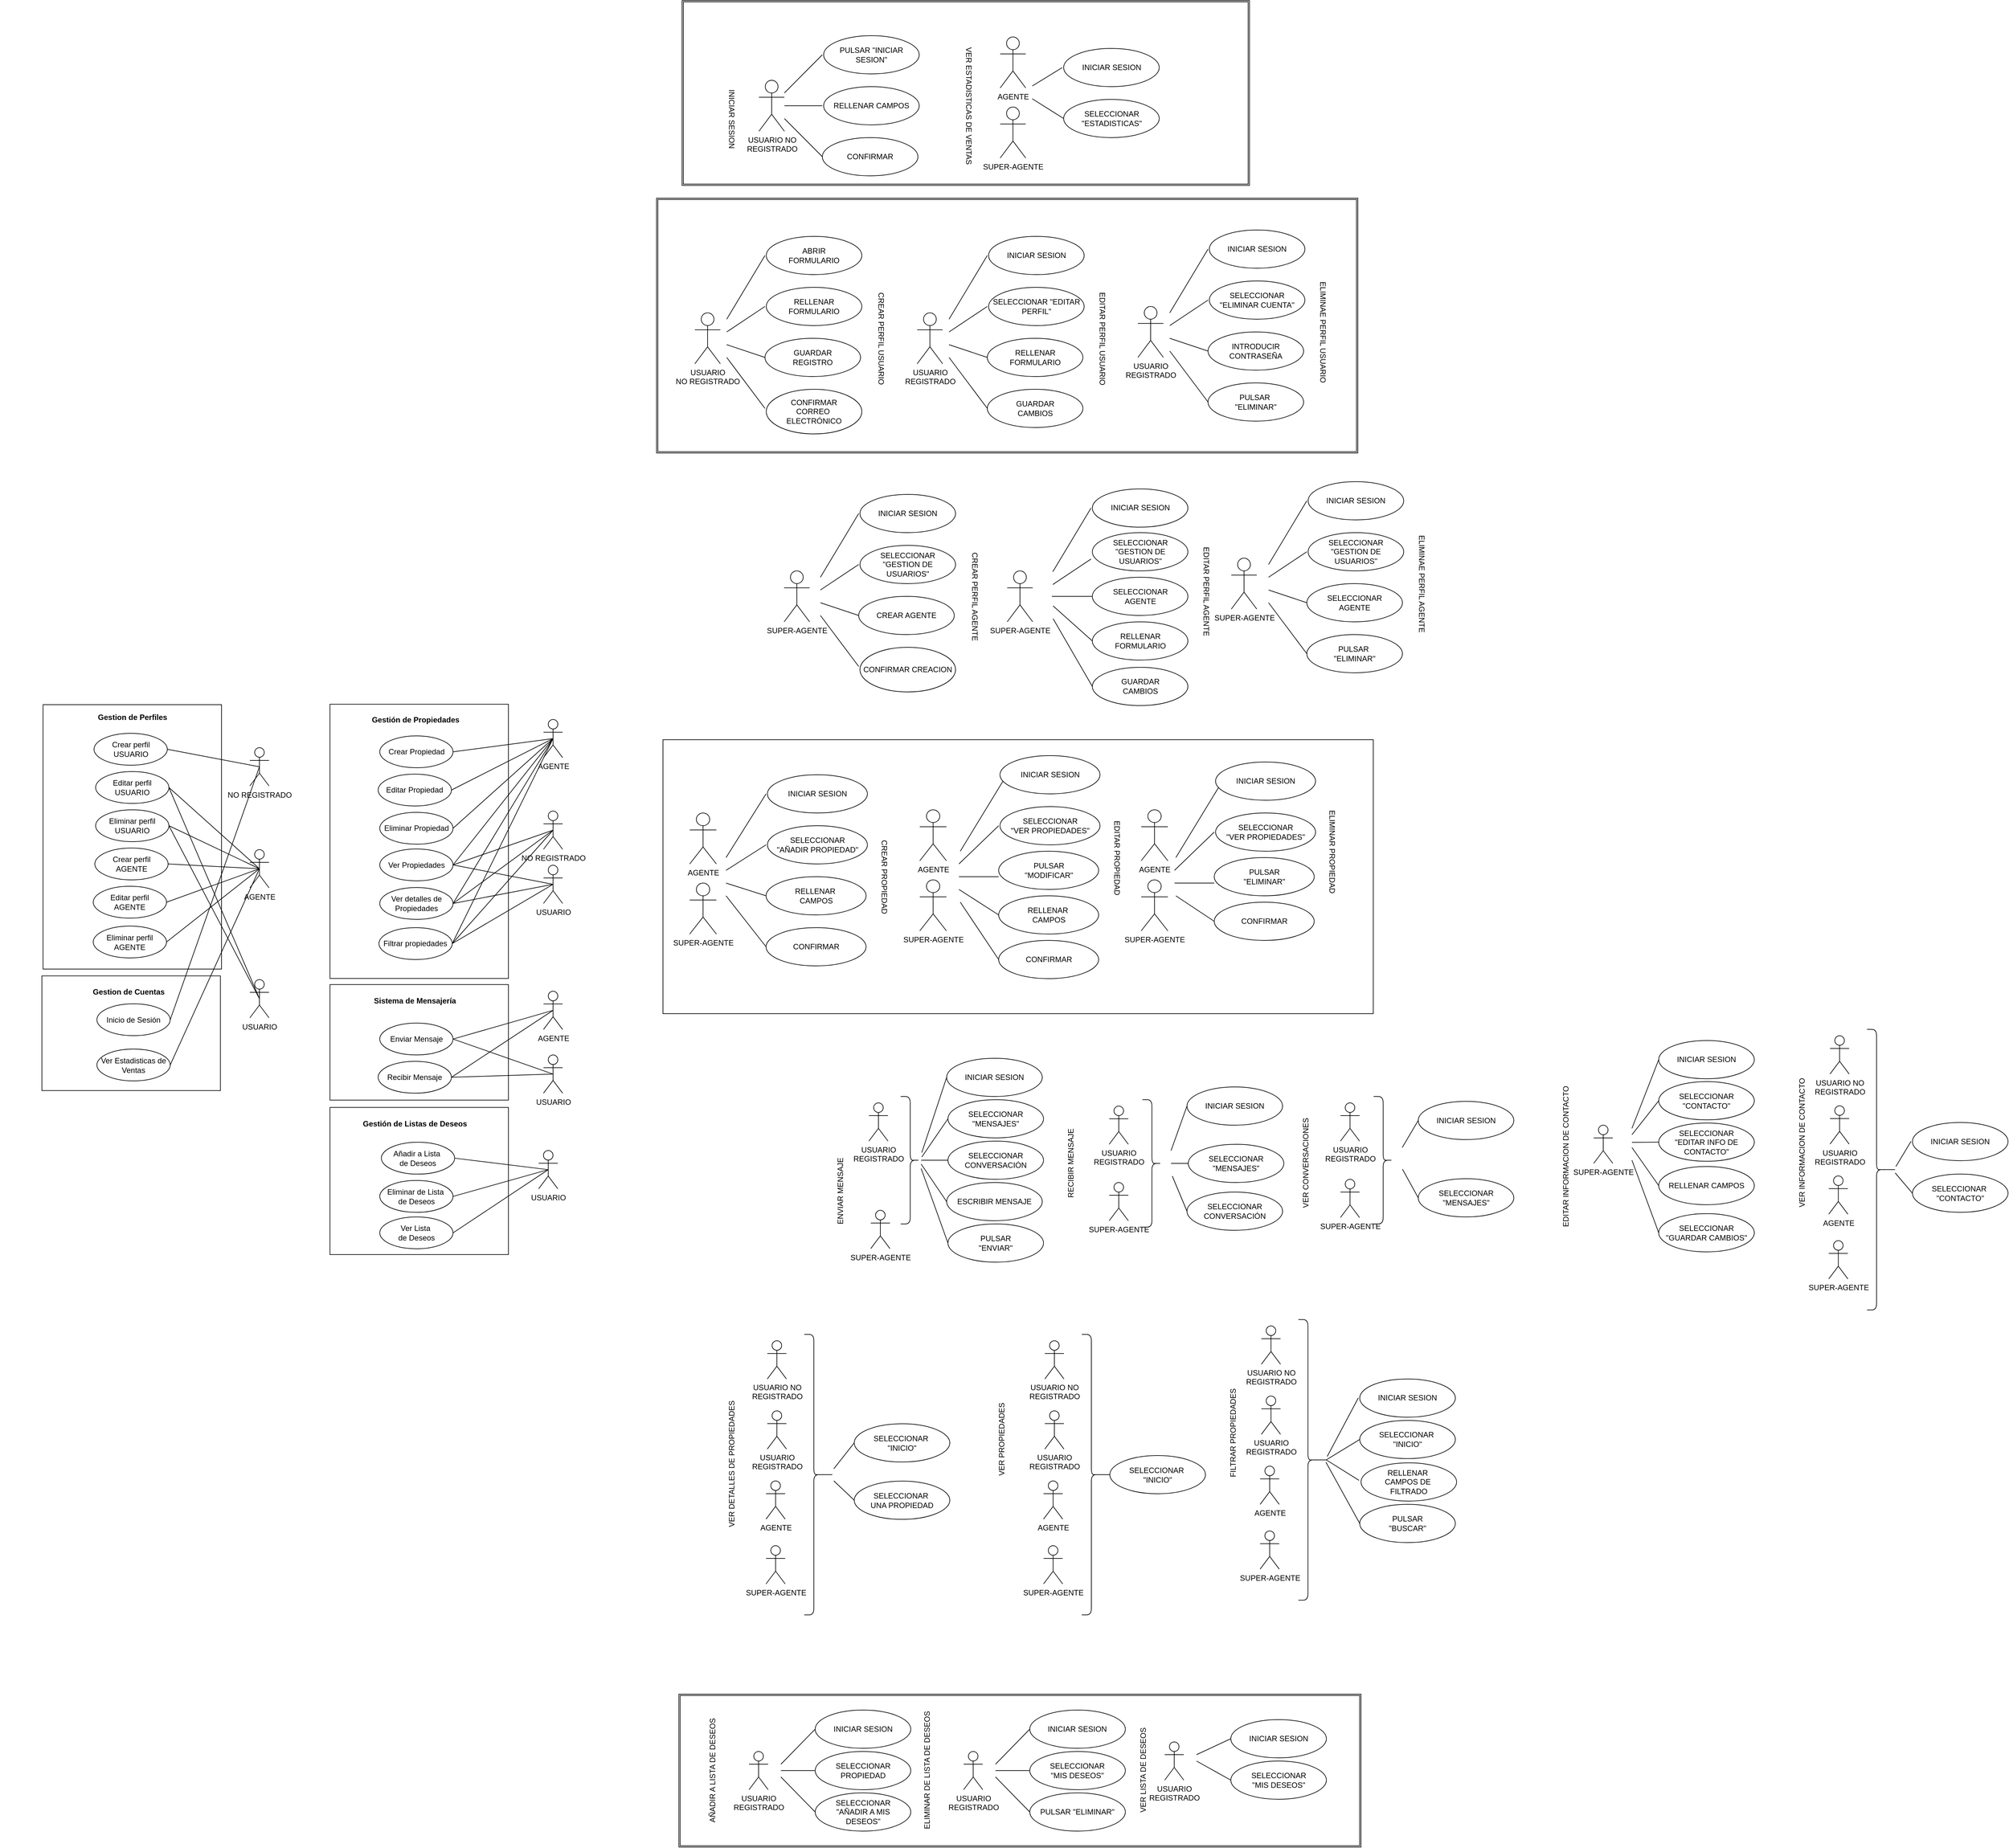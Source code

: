 <mxfile version="12.6.5" type="device"><diagram id="ynk-E4vtfNziUYDBdAYP" name="Page-1"><mxGraphModel dx="1893" dy="260" grid="0" gridSize="10" guides="1" tooltips="1" connect="1" arrows="1" fold="1" page="0" pageScale="1" pageWidth="827" pageHeight="1169" math="0" shadow="0"><root><mxCell id="0"/><mxCell id="1" parent="0"/><mxCell id="t_acJLf5edEPsZy-RERW-219" value="" style="shape=ext;double=1;rounded=0;whiteSpace=wrap;html=1;" parent="1" vertex="1"><mxGeometry x="355" y="3318" width="1070" height="240" as="geometry"/></mxCell><mxCell id="t_acJLf5edEPsZy-RERW-179" value="SELECCIONAR&lt;br&gt;PROPIEDAD" style="ellipse;whiteSpace=wrap;html=1;" parent="1" vertex="1"><mxGeometry x="568.75" y="3408" width="150" height="60" as="geometry"/></mxCell><mxCell id="t_acJLf5edEPsZy-RERW-180" value="" style="endArrow=none;html=1;fontStyle=1;exitX=0;exitY=0.5;exitDx=0;exitDy=0;" parent="1" source="t_acJLf5edEPsZy-RERW-179" edge="1"><mxGeometry width="50" height="50" relative="1" as="geometry"><mxPoint x="565" y="3438" as="sourcePoint"/><mxPoint x="515" y="3438" as="targetPoint"/></mxGeometry></mxCell><mxCell id="t_acJLf5edEPsZy-RERW-181" value="AÑADIR A LISTA DE DESEOS" style="text;html=1;align=center;verticalAlign=middle;resizable=0;points=[];autosize=1;rotation=-90;" parent="1" vertex="1"><mxGeometry x="318" y="3428" width="180" height="20" as="geometry"/></mxCell><mxCell id="t_acJLf5edEPsZy-RERW-182" value="SELECCIONAR&lt;br&gt;&quot;AÑADIR A MIS &lt;br&gt;DESEOS&quot;" style="ellipse;whiteSpace=wrap;html=1;" parent="1" vertex="1"><mxGeometry x="568.75" y="3473" width="150" height="60" as="geometry"/></mxCell><mxCell id="t_acJLf5edEPsZy-RERW-183" value="" style="endArrow=none;html=1;fontStyle=1;exitX=0;exitY=0.5;exitDx=0;exitDy=0;" parent="1" source="t_acJLf5edEPsZy-RERW-182" edge="1"><mxGeometry width="50" height="50" relative="1" as="geometry"><mxPoint x="575" y="3498" as="sourcePoint"/><mxPoint x="515" y="3448" as="targetPoint"/></mxGeometry></mxCell><mxCell id="t_acJLf5edEPsZy-RERW-184" value="USUARIO&lt;br&gt;REGISTRADO" style="shape=umlActor;verticalLabelPosition=bottom;labelBackgroundColor=#ffffff;verticalAlign=top;html=1;outlineConnect=0;" parent="1" vertex="1"><mxGeometry x="465" y="3408" width="30" height="60" as="geometry"/></mxCell><mxCell id="t_acJLf5edEPsZy-RERW-201" value="INICIAR SESION" style="ellipse;whiteSpace=wrap;html=1;" parent="1" vertex="1"><mxGeometry x="568.75" y="3343" width="150" height="60" as="geometry"/></mxCell><mxCell id="t_acJLf5edEPsZy-RERW-202" value="" style="endArrow=none;html=1;fontStyle=1;exitX=0;exitY=0.5;exitDx=0;exitDy=0;" parent="1" source="t_acJLf5edEPsZy-RERW-201" edge="1"><mxGeometry width="50" height="50" relative="1" as="geometry"><mxPoint x="578.75" y="3513.0" as="sourcePoint"/><mxPoint x="515" y="3428" as="targetPoint"/></mxGeometry></mxCell><mxCell id="t_acJLf5edEPsZy-RERW-203" value="SELECCIONAR&lt;br&gt;&quot;MIS DESEOS&quot;" style="ellipse;whiteSpace=wrap;html=1;" parent="1" vertex="1"><mxGeometry x="905.38" y="3408" width="150" height="60" as="geometry"/></mxCell><mxCell id="t_acJLf5edEPsZy-RERW-204" value="" style="endArrow=none;html=1;fontStyle=1;exitX=0;exitY=0.5;exitDx=0;exitDy=0;" parent="1" source="t_acJLf5edEPsZy-RERW-203" edge="1"><mxGeometry width="50" height="50" relative="1" as="geometry"><mxPoint x="901.63" y="3438" as="sourcePoint"/><mxPoint x="851.63" y="3438" as="targetPoint"/></mxGeometry></mxCell><mxCell id="t_acJLf5edEPsZy-RERW-205" value="ELIMINAR DE LISTA DE DESEOS" style="text;html=1;align=center;verticalAlign=middle;resizable=0;points=[];autosize=1;rotation=-90;" parent="1" vertex="1"><mxGeometry x="644.63" y="3428" width="200" height="20" as="geometry"/></mxCell><mxCell id="t_acJLf5edEPsZy-RERW-206" value="PULSAR &quot;ELIMINAR&quot;" style="ellipse;whiteSpace=wrap;html=1;" parent="1" vertex="1"><mxGeometry x="905.38" y="3473" width="150" height="60" as="geometry"/></mxCell><mxCell id="t_acJLf5edEPsZy-RERW-207" value="" style="endArrow=none;html=1;fontStyle=1;exitX=0;exitY=0.5;exitDx=0;exitDy=0;" parent="1" source="t_acJLf5edEPsZy-RERW-206" edge="1"><mxGeometry width="50" height="50" relative="1" as="geometry"><mxPoint x="911.63" y="3498" as="sourcePoint"/><mxPoint x="851.63" y="3448" as="targetPoint"/></mxGeometry></mxCell><mxCell id="t_acJLf5edEPsZy-RERW-208" value="USUARIO&lt;br&gt;REGISTRADO" style="shape=umlActor;verticalLabelPosition=bottom;labelBackgroundColor=#ffffff;verticalAlign=top;html=1;outlineConnect=0;" parent="1" vertex="1"><mxGeometry x="801.63" y="3408" width="30" height="60" as="geometry"/></mxCell><mxCell id="t_acJLf5edEPsZy-RERW-209" value="INICIAR SESION" style="ellipse;whiteSpace=wrap;html=1;" parent="1" vertex="1"><mxGeometry x="905.38" y="3343" width="150" height="60" as="geometry"/></mxCell><mxCell id="t_acJLf5edEPsZy-RERW-210" value="" style="endArrow=none;html=1;fontStyle=1;exitX=0;exitY=0.5;exitDx=0;exitDy=0;" parent="1" source="t_acJLf5edEPsZy-RERW-209" edge="1"><mxGeometry width="50" height="50" relative="1" as="geometry"><mxPoint x="915.38" y="3513.0" as="sourcePoint"/><mxPoint x="851.63" y="3428" as="targetPoint"/></mxGeometry></mxCell><mxCell id="t_acJLf5edEPsZy-RERW-211" value="SELECCIONAR&lt;br&gt;&quot;MIS DESEOS&quot;" style="ellipse;whiteSpace=wrap;html=1;" parent="1" vertex="1"><mxGeometry x="1220.75" y="3423" width="150" height="60" as="geometry"/></mxCell><mxCell id="t_acJLf5edEPsZy-RERW-212" value="" style="endArrow=none;html=1;fontStyle=1;exitX=0;exitY=0.5;exitDx=0;exitDy=0;" parent="1" source="t_acJLf5edEPsZy-RERW-211" edge="1"><mxGeometry width="50" height="50" relative="1" as="geometry"><mxPoint x="1217" y="3423" as="sourcePoint"/><mxPoint x="1167" y="3423" as="targetPoint"/></mxGeometry></mxCell><mxCell id="t_acJLf5edEPsZy-RERW-215" value="USUARIO&lt;br&gt;REGISTRADO" style="shape=umlActor;verticalLabelPosition=bottom;labelBackgroundColor=#ffffff;verticalAlign=top;html=1;outlineConnect=0;" parent="1" vertex="1"><mxGeometry x="1117" y="3393" width="30" height="60" as="geometry"/></mxCell><mxCell id="t_acJLf5edEPsZy-RERW-216" value="INICIAR SESION" style="ellipse;whiteSpace=wrap;html=1;" parent="1" vertex="1"><mxGeometry x="1220.75" y="3358" width="150" height="60" as="geometry"/></mxCell><mxCell id="t_acJLf5edEPsZy-RERW-217" value="" style="endArrow=none;html=1;fontStyle=1;exitX=0;exitY=0.5;exitDx=0;exitDy=0;" parent="1" source="t_acJLf5edEPsZy-RERW-216" edge="1"><mxGeometry width="50" height="50" relative="1" as="geometry"><mxPoint x="1230.75" y="3498.0" as="sourcePoint"/><mxPoint x="1167" y="3413" as="targetPoint"/></mxGeometry></mxCell><mxCell id="t_acJLf5edEPsZy-RERW-218" value="VER LISTA DE DESEOS" style="text;html=1;align=center;verticalAlign=middle;resizable=0;points=[];autosize=1;rotation=-90;" parent="1" vertex="1"><mxGeometry x="1008.5" y="3428" width="150" height="20" as="geometry"/></mxCell><mxCell id="t_acJLf5edEPsZy-RERW-222" value="" style="group" parent="1" vertex="1" connectable="0"><mxGeometry x="360" y="660" width="890" height="290" as="geometry"/></mxCell><mxCell id="t_acJLf5edEPsZy-RERW-198" value="" style="shape=ext;double=1;rounded=0;whiteSpace=wrap;html=1;" parent="t_acJLf5edEPsZy-RERW-222" vertex="1"><mxGeometry width="890" height="290" as="geometry"/></mxCell><mxCell id="t_acJLf5edEPsZy-RERW-61" value="USUARIO NO&lt;br&gt;REGISTRADO" style="shape=umlActor;verticalLabelPosition=bottom;labelBackgroundColor=#ffffff;verticalAlign=top;html=1;outlineConnect=0;" parent="t_acJLf5edEPsZy-RERW-222" vertex="1"><mxGeometry x="120.5" y="125" width="40" height="80" as="geometry"/></mxCell><mxCell id="t_acJLf5edEPsZy-RERW-62" value="" style="endArrow=none;html=1;entryX=0;entryY=0.5;entryDx=0;entryDy=0;" parent="t_acJLf5edEPsZy-RERW-222" source="t_acJLf5edEPsZy-RERW-61" edge="1"><mxGeometry width="50" height="50" relative="1" as="geometry"><mxPoint x="160" y="185" as="sourcePoint"/><mxPoint x="220" y="85" as="targetPoint"/></mxGeometry></mxCell><mxCell id="t_acJLf5edEPsZy-RERW-63" value="" style="endArrow=none;html=1;entryX=0;entryY=0.5;entryDx=0;entryDy=0;" parent="t_acJLf5edEPsZy-RERW-222" edge="1"><mxGeometry width="50" height="50" relative="1" as="geometry"><mxPoint x="160.5" y="165" as="sourcePoint"/><mxPoint x="220" y="165" as="targetPoint"/></mxGeometry></mxCell><mxCell id="t_acJLf5edEPsZy-RERW-64" value="" style="endArrow=none;html=1;exitX=0;exitY=0.5;exitDx=0;exitDy=0;" parent="t_acJLf5edEPsZy-RERW-222" target="t_acJLf5edEPsZy-RERW-61" edge="1"><mxGeometry width="50" height="50" relative="1" as="geometry"><mxPoint x="220" y="245" as="sourcePoint"/><mxPoint x="160" y="225" as="targetPoint"/></mxGeometry></mxCell><mxCell id="t_acJLf5edEPsZy-RERW-65" value="CONFIRMAR" style="ellipse;whiteSpace=wrap;html=1;" parent="t_acJLf5edEPsZy-RERW-222" vertex="1"><mxGeometry x="220" y="215" width="150" height="60" as="geometry"/></mxCell><mxCell id="t_acJLf5edEPsZy-RERW-66" value="RELLENAR CAMPOS" style="ellipse;whiteSpace=wrap;html=1;" parent="t_acJLf5edEPsZy-RERW-222" vertex="1"><mxGeometry x="222" y="135" width="150" height="60" as="geometry"/></mxCell><mxCell id="t_acJLf5edEPsZy-RERW-67" value="PULSAR &quot;INICIAR SESION&quot;" style="ellipse;whiteSpace=wrap;html=1;" parent="t_acJLf5edEPsZy-RERW-222" vertex="1"><mxGeometry x="222" y="55" width="150" height="60" as="geometry"/></mxCell><mxCell id="t_acJLf5edEPsZy-RERW-68" value="INICIAR SESION" style="text;html=1;align=center;verticalAlign=middle;resizable=0;points=[];autosize=1;rotation=90;" parent="t_acJLf5edEPsZy-RERW-222" vertex="1"><mxGeometry x="22.5" y="175" width="110" height="20" as="geometry"/></mxCell><mxCell id="t_acJLf5edEPsZy-RERW-70" value="" style="endArrow=none;html=1;entryX=0;entryY=0.5;entryDx=0;entryDy=0;" parent="t_acJLf5edEPsZy-RERW-222" edge="1"><mxGeometry width="50" height="50" relative="1" as="geometry"><mxPoint x="549.25" y="134" as="sourcePoint"/><mxPoint x="596.5" y="105" as="targetPoint"/></mxGeometry></mxCell><mxCell id="t_acJLf5edEPsZy-RERW-71" value="" style="endArrow=none;html=1;exitX=0;exitY=0.5;exitDx=0;exitDy=0;" parent="t_acJLf5edEPsZy-RERW-222" source="t_acJLf5edEPsZy-RERW-72" edge="1"><mxGeometry width="50" height="50" relative="1" as="geometry"><mxPoint x="713.25" y="125.001" as="sourcePoint"/><mxPoint x="549.25" y="154" as="targetPoint"/></mxGeometry></mxCell><mxCell id="t_acJLf5edEPsZy-RERW-72" value="SELECCIONAR&lt;br&gt;&quot;ESTADISTICAS&quot;" style="ellipse;whiteSpace=wrap;html=1;" parent="t_acJLf5edEPsZy-RERW-222" vertex="1"><mxGeometry x="598.5" y="155" width="150" height="60" as="geometry"/></mxCell><mxCell id="t_acJLf5edEPsZy-RERW-73" value="INICIAR SESION" style="ellipse;whiteSpace=wrap;html=1;" parent="t_acJLf5edEPsZy-RERW-222" vertex="1"><mxGeometry x="598.5" y="75" width="150" height="60" as="geometry"/></mxCell><mxCell id="t_acJLf5edEPsZy-RERW-74" value="VER ESTADISTICAS DE VENTAS" style="text;html=1;align=center;verticalAlign=middle;resizable=0;points=[];autosize=1;rotation=90;" parent="t_acJLf5edEPsZy-RERW-222" vertex="1"><mxGeometry x="349.25" y="155" width="200" height="20" as="geometry"/></mxCell><mxCell id="HQGgqYs-5CL_A4bf1Nvy-16" value="SUPER-AGENTE" style="shape=umlActor;verticalLabelPosition=bottom;labelBackgroundColor=#ffffff;verticalAlign=top;html=1;outlineConnect=0;" parent="t_acJLf5edEPsZy-RERW-222" vertex="1"><mxGeometry x="499" y="167" width="40" height="80" as="geometry"/></mxCell><mxCell id="HQGgqYs-5CL_A4bf1Nvy-17" value="AGENTE" style="shape=umlActor;verticalLabelPosition=bottom;labelBackgroundColor=#ffffff;verticalAlign=top;html=1;outlineConnect=0;" parent="t_acJLf5edEPsZy-RERW-222" vertex="1"><mxGeometry x="499" y="57" width="40" height="80" as="geometry"/></mxCell><mxCell id="t_acJLf5edEPsZy-RERW-257" value="" style="group" parent="1" vertex="1" connectable="0"><mxGeometry x="320" y="970" width="1130" height="400" as="geometry"/></mxCell><mxCell id="t_acJLf5edEPsZy-RERW-256" value="" style="shape=ext;double=1;rounded=0;whiteSpace=wrap;html=1;" parent="t_acJLf5edEPsZy-RERW-257" vertex="1"><mxGeometry width="1100" height="400" as="geometry"/></mxCell><mxCell id="t_acJLf5edEPsZy-RERW-1" value="CONFIRMAR&lt;br&gt;CORREO&amp;nbsp;&lt;br&gt;ELECTRÓNICO" style="ellipse;whiteSpace=wrap;html=1;" parent="t_acJLf5edEPsZy-RERW-257" vertex="1"><mxGeometry x="172" y="300" width="150" height="70" as="geometry"/></mxCell><mxCell id="t_acJLf5edEPsZy-RERW-2" value="USUARIO&lt;br&gt;REGISTRADO" style="shape=umlActor;verticalLabelPosition=bottom;labelBackgroundColor=#ffffff;verticalAlign=top;html=1;outlineConnect=0;" parent="t_acJLf5edEPsZy-RERW-257" vertex="1"><mxGeometry x="408.75" y="180" width="40" height="80" as="geometry"/></mxCell><mxCell id="t_acJLf5edEPsZy-RERW-3" value="" style="endArrow=none;html=1;entryX=0;entryY=0.5;entryDx=0;entryDy=0;" parent="t_acJLf5edEPsZy-RERW-257" edge="1"><mxGeometry width="50" height="50" relative="1" as="geometry"><mxPoint x="458.75" y="190" as="sourcePoint"/><mxPoint x="518.75" y="90" as="targetPoint"/></mxGeometry></mxCell><mxCell id="t_acJLf5edEPsZy-RERW-4" value="" style="endArrow=none;html=1;entryX=0;entryY=0.5;entryDx=0;entryDy=0;" parent="t_acJLf5edEPsZy-RERW-257" edge="1"><mxGeometry width="50" height="50" relative="1" as="geometry"><mxPoint x="458.75" y="210" as="sourcePoint"/><mxPoint x="518.75" y="170" as="targetPoint"/></mxGeometry></mxCell><mxCell id="t_acJLf5edEPsZy-RERW-5" value="" style="endArrow=none;html=1;exitX=0;exitY=0.5;exitDx=0;exitDy=0;" parent="t_acJLf5edEPsZy-RERW-257" edge="1"><mxGeometry width="50" height="50" relative="1" as="geometry"><mxPoint x="518.75" y="250" as="sourcePoint"/><mxPoint x="458.75" y="230" as="targetPoint"/></mxGeometry></mxCell><mxCell id="t_acJLf5edEPsZy-RERW-6" value="RELLENAR&lt;br&gt;FORMULARIO" style="ellipse;whiteSpace=wrap;html=1;" parent="t_acJLf5edEPsZy-RERW-257" vertex="1"><mxGeometry x="518.75" y="220" width="150" height="60" as="geometry"/></mxCell><mxCell id="t_acJLf5edEPsZy-RERW-7" value="SELECCIONAR &quot;EDITAR PERFIL&quot;" style="ellipse;whiteSpace=wrap;html=1;" parent="t_acJLf5edEPsZy-RERW-257" vertex="1"><mxGeometry x="520.75" y="140" width="150" height="60" as="geometry"/></mxCell><mxCell id="t_acJLf5edEPsZy-RERW-8" value="INICIAR SESION" style="ellipse;whiteSpace=wrap;html=1;" parent="t_acJLf5edEPsZy-RERW-257" vertex="1"><mxGeometry x="520.75" y="60" width="150" height="60" as="geometry"/></mxCell><mxCell id="t_acJLf5edEPsZy-RERW-9" value="GUARDAR&lt;br&gt;CAMBIOS" style="ellipse;whiteSpace=wrap;html=1;" parent="t_acJLf5edEPsZy-RERW-257" vertex="1"><mxGeometry x="518.75" y="300" width="150" height="60" as="geometry"/></mxCell><mxCell id="t_acJLf5edEPsZy-RERW-10" value="" style="endArrow=none;html=1;exitX=0;exitY=0.5;exitDx=0;exitDy=0;" parent="t_acJLf5edEPsZy-RERW-257" source="t_acJLf5edEPsZy-RERW-9" edge="1"><mxGeometry width="50" height="50" relative="1" as="geometry"><mxPoint x="528.75" y="260" as="sourcePoint"/><mxPoint x="458.75" y="250" as="targetPoint"/></mxGeometry></mxCell><mxCell id="t_acJLf5edEPsZy-RERW-11" value="RELLENAR&lt;br&gt;FORMULARIO" style="ellipse;whiteSpace=wrap;html=1;" parent="t_acJLf5edEPsZy-RERW-257" vertex="1"><mxGeometry x="172" y="140" width="150" height="60" as="geometry"/></mxCell><mxCell id="t_acJLf5edEPsZy-RERW-12" value="ABRIR&lt;br&gt;FORMULARIO" style="ellipse;whiteSpace=wrap;html=1;" parent="t_acJLf5edEPsZy-RERW-257" vertex="1"><mxGeometry x="172" y="60" width="150" height="60" as="geometry"/></mxCell><mxCell id="t_acJLf5edEPsZy-RERW-13" value="USUARIO&lt;br&gt;NO REGISTRADO" style="shape=umlActor;verticalLabelPosition=bottom;labelBackgroundColor=#ffffff;verticalAlign=top;html=1;outlineConnect=0;" parent="t_acJLf5edEPsZy-RERW-257" vertex="1"><mxGeometry x="60" y="180" width="40" height="80" as="geometry"/></mxCell><mxCell id="t_acJLf5edEPsZy-RERW-14" value="" style="endArrow=none;html=1;entryX=0;entryY=0.5;entryDx=0;entryDy=0;" parent="t_acJLf5edEPsZy-RERW-257" edge="1"><mxGeometry width="50" height="50" relative="1" as="geometry"><mxPoint x="110" y="190" as="sourcePoint"/><mxPoint x="170" y="90" as="targetPoint"/></mxGeometry></mxCell><mxCell id="t_acJLf5edEPsZy-RERW-15" value="" style="endArrow=none;html=1;entryX=0;entryY=0.5;entryDx=0;entryDy=0;" parent="t_acJLf5edEPsZy-RERW-257" edge="1"><mxGeometry width="50" height="50" relative="1" as="geometry"><mxPoint x="110" y="210" as="sourcePoint"/><mxPoint x="170" y="170" as="targetPoint"/></mxGeometry></mxCell><mxCell id="t_acJLf5edEPsZy-RERW-16" value="" style="endArrow=none;html=1;exitX=0;exitY=0.5;exitDx=0;exitDy=0;" parent="t_acJLf5edEPsZy-RERW-257" edge="1"><mxGeometry width="50" height="50" relative="1" as="geometry"><mxPoint x="170" y="250" as="sourcePoint"/><mxPoint x="110" y="230" as="targetPoint"/></mxGeometry></mxCell><mxCell id="t_acJLf5edEPsZy-RERW-17" value="GUARDAR&lt;br&gt;REGISTRO" style="ellipse;whiteSpace=wrap;html=1;" parent="t_acJLf5edEPsZy-RERW-257" vertex="1"><mxGeometry x="170" y="220" width="150" height="60" as="geometry"/></mxCell><mxCell id="t_acJLf5edEPsZy-RERW-18" value="" style="endArrow=none;html=1;exitX=0;exitY=0.5;exitDx=0;exitDy=0;" parent="t_acJLf5edEPsZy-RERW-257" edge="1"><mxGeometry width="50" height="50" relative="1" as="geometry"><mxPoint x="170.0" y="330" as="sourcePoint"/><mxPoint x="110" y="250" as="targetPoint"/></mxGeometry></mxCell><mxCell id="t_acJLf5edEPsZy-RERW-19" value="CREAR PERFIL USUARIO" style="text;html=1;align=center;verticalAlign=middle;resizable=0;points=[];autosize=1;rotation=90;" parent="t_acJLf5edEPsZy-RERW-257" vertex="1"><mxGeometry x="272" y="210" width="160" height="20" as="geometry"/></mxCell><mxCell id="t_acJLf5edEPsZy-RERW-20" value="EDITAR PERFIL USUARIO" style="text;html=1;align=center;verticalAlign=middle;resizable=0;points=[];autosize=1;rotation=90;" parent="t_acJLf5edEPsZy-RERW-257" vertex="1"><mxGeometry x="618.75" y="210" width="160" height="20" as="geometry"/></mxCell><mxCell id="t_acJLf5edEPsZy-RERW-21" value="USUARIO&lt;br&gt;REGISTRADO" style="shape=umlActor;verticalLabelPosition=bottom;labelBackgroundColor=#ffffff;verticalAlign=top;html=1;outlineConnect=0;" parent="t_acJLf5edEPsZy-RERW-257" vertex="1"><mxGeometry x="755" y="170" width="40" height="80" as="geometry"/></mxCell><mxCell id="t_acJLf5edEPsZy-RERW-22" value="" style="endArrow=none;html=1;entryX=0;entryY=0.5;entryDx=0;entryDy=0;" parent="t_acJLf5edEPsZy-RERW-257" edge="1"><mxGeometry width="50" height="50" relative="1" as="geometry"><mxPoint x="805" y="180" as="sourcePoint"/><mxPoint x="865" y="80" as="targetPoint"/></mxGeometry></mxCell><mxCell id="t_acJLf5edEPsZy-RERW-23" value="" style="endArrow=none;html=1;entryX=0;entryY=0.5;entryDx=0;entryDy=0;" parent="t_acJLf5edEPsZy-RERW-257" edge="1"><mxGeometry width="50" height="50" relative="1" as="geometry"><mxPoint x="805" y="200" as="sourcePoint"/><mxPoint x="865" y="160" as="targetPoint"/></mxGeometry></mxCell><mxCell id="t_acJLf5edEPsZy-RERW-24" value="" style="endArrow=none;html=1;exitX=0;exitY=0.5;exitDx=0;exitDy=0;" parent="t_acJLf5edEPsZy-RERW-257" edge="1"><mxGeometry width="50" height="50" relative="1" as="geometry"><mxPoint x="865" y="240" as="sourcePoint"/><mxPoint x="805" y="220" as="targetPoint"/></mxGeometry></mxCell><mxCell id="t_acJLf5edEPsZy-RERW-25" value="INTRODUCIR CONTRASEÑA" style="ellipse;whiteSpace=wrap;html=1;" parent="t_acJLf5edEPsZy-RERW-257" vertex="1"><mxGeometry x="865" y="210" width="150" height="60" as="geometry"/></mxCell><mxCell id="t_acJLf5edEPsZy-RERW-26" value="SELECCIONAR&lt;br&gt;&quot;ELIMINAR CUENTA&quot;" style="ellipse;whiteSpace=wrap;html=1;" parent="t_acJLf5edEPsZy-RERW-257" vertex="1"><mxGeometry x="867" y="130" width="150" height="60" as="geometry"/></mxCell><mxCell id="t_acJLf5edEPsZy-RERW-27" value="INICIAR SESION" style="ellipse;whiteSpace=wrap;html=1;" parent="t_acJLf5edEPsZy-RERW-257" vertex="1"><mxGeometry x="867" y="50" width="150" height="60" as="geometry"/></mxCell><mxCell id="t_acJLf5edEPsZy-RERW-28" value="PULSAR&amp;nbsp;&lt;br&gt;&quot;ELIMINAR&quot;" style="ellipse;whiteSpace=wrap;html=1;" parent="t_acJLf5edEPsZy-RERW-257" vertex="1"><mxGeometry x="865" y="290" width="150" height="60" as="geometry"/></mxCell><mxCell id="t_acJLf5edEPsZy-RERW-29" value="" style="endArrow=none;html=1;exitX=0;exitY=0.5;exitDx=0;exitDy=0;" parent="t_acJLf5edEPsZy-RERW-257" source="t_acJLf5edEPsZy-RERW-28" edge="1"><mxGeometry width="50" height="50" relative="1" as="geometry"><mxPoint x="875" y="250" as="sourcePoint"/><mxPoint x="805" y="240" as="targetPoint"/></mxGeometry></mxCell><mxCell id="t_acJLf5edEPsZy-RERW-30" value="ELIMINAE PERFIL USUARIO" style="text;html=1;align=center;verticalAlign=middle;resizable=0;points=[];autosize=1;rotation=90;" parent="t_acJLf5edEPsZy-RERW-257" vertex="1"><mxGeometry x="960" y="200" width="170" height="20" as="geometry"/></mxCell><mxCell id="dr6DuWOi00GdL3CCAcYX-1" value="" style="group" parent="1" vertex="1" connectable="0"><mxGeometry x="-710" y="1760" width="422" height="496.5" as="geometry"/></mxCell><mxCell id="dr6DuWOi00GdL3CCAcYX-2" value="" style="rounded=0;whiteSpace=wrap;html=1;rotation=90;" parent="dr6DuWOi00GdL3CCAcYX-1" vertex="1"><mxGeometry y="72.5" width="415" height="280" as="geometry"/></mxCell><mxCell id="dr6DuWOi00GdL3CCAcYX-3" value="&lt;b&gt;Gestion de Perfiles&lt;/b&gt;" style="text;html=1;strokeColor=none;fillColor=none;align=center;verticalAlign=middle;whiteSpace=wrap;rounded=0;" parent="dr6DuWOi00GdL3CCAcYX-1" vertex="1"><mxGeometry x="92.5" width="230" height="50" as="geometry"/></mxCell><mxCell id="dr6DuWOi00GdL3CCAcYX-4" value="Crear perfil&lt;br&gt;USUARIO" style="ellipse;whiteSpace=wrap;html=1;" parent="dr6DuWOi00GdL3CCAcYX-1" vertex="1"><mxGeometry x="147.5" y="50" width="115" height="50" as="geometry"/></mxCell><mxCell id="dr6DuWOi00GdL3CCAcYX-5" value="Editar perfil&lt;br&gt;USUARIO" style="ellipse;whiteSpace=wrap;html=1;" parent="dr6DuWOi00GdL3CCAcYX-1" vertex="1"><mxGeometry x="150" y="110" width="115" height="50" as="geometry"/></mxCell><mxCell id="dr6DuWOi00GdL3CCAcYX-6" value="Eliminar perfil&lt;br&gt;USUARIO" style="ellipse;whiteSpace=wrap;html=1;" parent="dr6DuWOi00GdL3CCAcYX-1" vertex="1"><mxGeometry x="150" y="170" width="115" height="50" as="geometry"/></mxCell><mxCell id="dr6DuWOi00GdL3CCAcYX-7" value="Crear perfil&lt;br&gt;AGENTE" style="ellipse;whiteSpace=wrap;html=1;" parent="dr6DuWOi00GdL3CCAcYX-1" vertex="1"><mxGeometry x="148.75" y="230" width="115" height="50" as="geometry"/></mxCell><mxCell id="dr6DuWOi00GdL3CCAcYX-8" value="Editar perfil&lt;br&gt;AGENTE" style="ellipse;whiteSpace=wrap;html=1;" parent="dr6DuWOi00GdL3CCAcYX-1" vertex="1"><mxGeometry x="146.25" y="290" width="115" height="50" as="geometry"/></mxCell><mxCell id="dr6DuWOi00GdL3CCAcYX-9" value="Eliminar perfil&lt;br&gt;AGENTE" style="ellipse;whiteSpace=wrap;html=1;" parent="dr6DuWOi00GdL3CCAcYX-1" vertex="1"><mxGeometry x="146.25" y="352.5" width="115" height="50" as="geometry"/></mxCell><mxCell id="dr6DuWOi00GdL3CCAcYX-10" value="USUARIO" style="shape=umlActor;verticalLabelPosition=bottom;labelBackgroundColor=#ffffff;verticalAlign=top;html=1;outlineConnect=0;" parent="dr6DuWOi00GdL3CCAcYX-1" vertex="1"><mxGeometry x="392" y="436.5" width="30" height="60" as="geometry"/></mxCell><mxCell id="dr6DuWOi00GdL3CCAcYX-11" value="NO REGISTRADO" style="shape=umlActor;verticalLabelPosition=bottom;labelBackgroundColor=#ffffff;verticalAlign=top;html=1;outlineConnect=0;" parent="dr6DuWOi00GdL3CCAcYX-1" vertex="1"><mxGeometry x="392" y="72.5" width="30" height="60" as="geometry"/></mxCell><mxCell id="dr6DuWOi00GdL3CCAcYX-12" value="AGENTE" style="shape=umlActor;verticalLabelPosition=bottom;labelBackgroundColor=#ffffff;verticalAlign=top;html=1;outlineConnect=0;" parent="dr6DuWOi00GdL3CCAcYX-1" vertex="1"><mxGeometry x="392" y="232.5" width="30" height="60" as="geometry"/></mxCell><mxCell id="dr6DuWOi00GdL3CCAcYX-13" value="" style="endArrow=none;html=1;exitX=0.5;exitY=0.5;exitDx=0;exitDy=0;exitPerimeter=0;entryX=1;entryY=0.5;entryDx=0;entryDy=0;" parent="dr6DuWOi00GdL3CCAcYX-1" source="dr6DuWOi00GdL3CCAcYX-10" target="dr6DuWOi00GdL3CCAcYX-5" edge="1"><mxGeometry width="50" height="50" relative="1" as="geometry"><mxPoint x="447" y="404" as="sourcePoint"/><mxPoint x="717" y="69" as="targetPoint"/></mxGeometry></mxCell><mxCell id="dr6DuWOi00GdL3CCAcYX-14" value="" style="endArrow=none;html=1;exitX=0.5;exitY=0.5;exitDx=0;exitDy=0;exitPerimeter=0;entryX=1;entryY=0.5;entryDx=0;entryDy=0;" parent="dr6DuWOi00GdL3CCAcYX-1" source="dr6DuWOi00GdL3CCAcYX-10" target="dr6DuWOi00GdL3CCAcYX-6" edge="1"><mxGeometry width="50" height="50" relative="1" as="geometry"><mxPoint x="447" y="404" as="sourcePoint"/><mxPoint x="719.5" y="129" as="targetPoint"/></mxGeometry></mxCell><mxCell id="dr6DuWOi00GdL3CCAcYX-15" value="" style="endArrow=none;html=1;exitX=0.5;exitY=0.5;exitDx=0;exitDy=0;exitPerimeter=0;entryX=1;entryY=0.5;entryDx=0;entryDy=0;" parent="dr6DuWOi00GdL3CCAcYX-1" source="dr6DuWOi00GdL3CCAcYX-11" target="dr6DuWOi00GdL3CCAcYX-4" edge="1"><mxGeometry width="50" height="50" relative="1" as="geometry"><mxPoint x="447" y="404" as="sourcePoint"/><mxPoint x="717" y="499" as="targetPoint"/></mxGeometry></mxCell><mxCell id="dr6DuWOi00GdL3CCAcYX-16" value="" style="endArrow=none;html=1;exitX=0.5;exitY=0.5;exitDx=0;exitDy=0;exitPerimeter=0;entryX=1;entryY=0.5;entryDx=0;entryDy=0;" parent="dr6DuWOi00GdL3CCAcYX-1" source="dr6DuWOi00GdL3CCAcYX-12" target="dr6DuWOi00GdL3CCAcYX-5" edge="1"><mxGeometry width="50" height="50" relative="1" as="geometry"><mxPoint x="997" y="254" as="sourcePoint"/><mxPoint x="832" y="69" as="targetPoint"/></mxGeometry></mxCell><mxCell id="dr6DuWOi00GdL3CCAcYX-17" value="" style="endArrow=none;html=1;exitX=0.5;exitY=0.5;exitDx=0;exitDy=0;exitPerimeter=0;entryX=1;entryY=0.5;entryDx=0;entryDy=0;" parent="dr6DuWOi00GdL3CCAcYX-1" source="dr6DuWOi00GdL3CCAcYX-12" target="dr6DuWOi00GdL3CCAcYX-6" edge="1"><mxGeometry width="50" height="50" relative="1" as="geometry"><mxPoint x="997" y="254" as="sourcePoint"/><mxPoint x="834.5" y="129" as="targetPoint"/></mxGeometry></mxCell><mxCell id="dr6DuWOi00GdL3CCAcYX-18" value="" style="endArrow=none;html=1;entryX=0.5;entryY=0.5;entryDx=0;entryDy=0;entryPerimeter=0;exitX=1;exitY=0.5;exitDx=0;exitDy=0;" parent="dr6DuWOi00GdL3CCAcYX-1" source="dr6DuWOi00GdL3CCAcYX-9" target="dr6DuWOi00GdL3CCAcYX-12" edge="1"><mxGeometry width="50" height="50" relative="1" as="geometry"><mxPoint x="835.75" y="429" as="sourcePoint"/><mxPoint x="997" y="254" as="targetPoint"/></mxGeometry></mxCell><mxCell id="dr6DuWOi00GdL3CCAcYX-19" value="" style="endArrow=none;html=1;entryX=0.5;entryY=0.5;entryDx=0;entryDy=0;entryPerimeter=0;exitX=1;exitY=0.5;exitDx=0;exitDy=0;" parent="dr6DuWOi00GdL3CCAcYX-1" source="dr6DuWOi00GdL3CCAcYX-8" target="dr6DuWOi00GdL3CCAcYX-12" edge="1"><mxGeometry width="50" height="50" relative="1" as="geometry"><mxPoint x="833.25" y="369" as="sourcePoint"/><mxPoint x="997" y="254" as="targetPoint"/></mxGeometry></mxCell><mxCell id="dr6DuWOi00GdL3CCAcYX-20" value="" style="endArrow=none;html=1;entryX=0.5;entryY=0.5;entryDx=0;entryDy=0;entryPerimeter=0;exitX=1;exitY=0.5;exitDx=0;exitDy=0;" parent="dr6DuWOi00GdL3CCAcYX-1" source="dr6DuWOi00GdL3CCAcYX-7" target="dr6DuWOi00GdL3CCAcYX-12" edge="1"><mxGeometry width="50" height="50" relative="1" as="geometry"><mxPoint x="833.25" y="369" as="sourcePoint"/><mxPoint x="1097" y="474" as="targetPoint"/></mxGeometry></mxCell><mxCell id="dr6DuWOi00GdL3CCAcYX-21" value="" style="group" parent="1" vertex="1" connectable="0"><mxGeometry x="-623" y="2137" width="230" height="283.69" as="geometry"/></mxCell><mxCell id="dr6DuWOi00GdL3CCAcYX-22" value="" style="rounded=0;whiteSpace=wrap;html=1;rotation=90;" parent="dr6DuWOi00GdL3CCAcYX-21" vertex="1"><mxGeometry x="28.73" y="3.69" width="180.04" height="280" as="geometry"/></mxCell><mxCell id="dr6DuWOi00GdL3CCAcYX-23" value="Ver Estadisticas de Ventas" style="ellipse;whiteSpace=wrap;html=1;" parent="dr6DuWOi00GdL3CCAcYX-21" vertex="1"><mxGeometry x="65" y="168.5" width="115" height="50" as="geometry"/></mxCell><mxCell id="dr6DuWOi00GdL3CCAcYX-24" value="&lt;b&gt;Gestion de Cuentas&lt;/b&gt;" style="text;html=1;strokeColor=none;fillColor=none;align=center;verticalAlign=middle;whiteSpace=wrap;rounded=0;" parent="dr6DuWOi00GdL3CCAcYX-21" vertex="1"><mxGeometry y="53.67" width="230" height="50" as="geometry"/></mxCell><mxCell id="dr6DuWOi00GdL3CCAcYX-25" value="Inicio de Sesión" style="ellipse;whiteSpace=wrap;html=1;" parent="dr6DuWOi00GdL3CCAcYX-21" vertex="1"><mxGeometry x="65" y="97.5" width="115" height="50" as="geometry"/></mxCell><mxCell id="dr6DuWOi00GdL3CCAcYX-26" value="" style="endArrow=none;html=1;entryX=1;entryY=0.5;entryDx=0;entryDy=0;exitX=0.5;exitY=0.5;exitDx=0;exitDy=0;exitPerimeter=0;" parent="1" source="dr6DuWOi00GdL3CCAcYX-12" target="dr6DuWOi00GdL3CCAcYX-23" edge="1"><mxGeometry width="50" height="50" relative="1" as="geometry"><mxPoint x="-271" y="2079" as="sourcePoint"/><mxPoint x="130.12" y="2581" as="targetPoint"/></mxGeometry></mxCell><mxCell id="dr6DuWOi00GdL3CCAcYX-27" value="" style="group" parent="1" vertex="1" connectable="0"><mxGeometry x="-198" y="1764" width="360.79" height="401" as="geometry"/></mxCell><mxCell id="dr6DuWOi00GdL3CCAcYX-28" value="" style="rounded=0;whiteSpace=wrap;html=1;rotation=90;" parent="dr6DuWOi00GdL3CCAcYX-27" vertex="1"><mxGeometry x="-69.62" y="75.52" width="430.41" height="280" as="geometry"/></mxCell><mxCell id="dr6DuWOi00GdL3CCAcYX-29" value="Crear Propiedad" style="ellipse;whiteSpace=wrap;html=1;" parent="dr6DuWOi00GdL3CCAcYX-27" vertex="1"><mxGeometry x="83.71" y="50" width="115" height="50" as="geometry"/></mxCell><mxCell id="dr6DuWOi00GdL3CCAcYX-30" value="Editar Propiedad" style="ellipse;whiteSpace=wrap;html=1;" parent="dr6DuWOi00GdL3CCAcYX-27" vertex="1"><mxGeometry x="81.21" y="110" width="115" height="50" as="geometry"/></mxCell><mxCell id="dr6DuWOi00GdL3CCAcYX-31" value="Eliminar Propiedad" style="ellipse;whiteSpace=wrap;html=1;" parent="dr6DuWOi00GdL3CCAcYX-27" vertex="1"><mxGeometry x="83.71" y="170" width="115" height="50" as="geometry"/></mxCell><mxCell id="dr6DuWOi00GdL3CCAcYX-32" value="&lt;b&gt;Gestión de Propiedades&lt;/b&gt;" style="text;html=1;strokeColor=none;fillColor=none;align=center;verticalAlign=middle;whiteSpace=wrap;rounded=0;" parent="dr6DuWOi00GdL3CCAcYX-27" vertex="1"><mxGeometry x="24.96" width="230" height="50" as="geometry"/></mxCell><mxCell id="dr6DuWOi00GdL3CCAcYX-33" value="Ver Propiedades" style="ellipse;whiteSpace=wrap;html=1;" parent="dr6DuWOi00GdL3CCAcYX-27" vertex="1"><mxGeometry x="83.71" y="227.5" width="115" height="50" as="geometry"/></mxCell><mxCell id="dr6DuWOi00GdL3CCAcYX-34" value="Ver detalles de&lt;br&gt;Propiedades" style="ellipse;whiteSpace=wrap;html=1;" parent="dr6DuWOi00GdL3CCAcYX-27" vertex="1"><mxGeometry x="83.71" y="288" width="115" height="50" as="geometry"/></mxCell><mxCell id="dr6DuWOi00GdL3CCAcYX-35" value="Filtrar propiedades" style="ellipse;whiteSpace=wrap;html=1;" parent="dr6DuWOi00GdL3CCAcYX-27" vertex="1"><mxGeometry x="82.46" y="351" width="115" height="50" as="geometry"/></mxCell><mxCell id="dr6DuWOi00GdL3CCAcYX-36" value="" style="endArrow=none;html=1;exitX=0.5;exitY=0.5;exitDx=0;exitDy=0;exitPerimeter=0;entryX=1;entryY=0.5;entryDx=0;entryDy=0;" parent="1" source="dr6DuWOi00GdL3CCAcYX-41" target="dr6DuWOi00GdL3CCAcYX-31" edge="1"><mxGeometry width="50" height="50" relative="1" as="geometry"><mxPoint x="177.58" y="1601.5" as="sourcePoint"/><mxPoint x="15.08" y="1596.5" as="targetPoint"/></mxGeometry></mxCell><mxCell id="dr6DuWOi00GdL3CCAcYX-37" value="" style="endArrow=none;html=1;exitX=0.5;exitY=0.5;exitDx=0;exitDy=0;exitPerimeter=0;entryX=1;entryY=0.5;entryDx=0;entryDy=0;" parent="1" source="dr6DuWOi00GdL3CCAcYX-41" target="dr6DuWOi00GdL3CCAcYX-30" edge="1"><mxGeometry width="50" height="50" relative="1" as="geometry"><mxPoint x="177.58" y="1601.5" as="sourcePoint"/><mxPoint x="15.08" y="1716.5" as="targetPoint"/></mxGeometry></mxCell><mxCell id="dr6DuWOi00GdL3CCAcYX-38" value="" style="endArrow=none;html=1;entryX=0.5;entryY=0.5;entryDx=0;entryDy=0;entryPerimeter=0;exitX=1;exitY=0.5;exitDx=0;exitDy=0;" parent="1" source="dr6DuWOi00GdL3CCAcYX-29" target="dr6DuWOi00GdL3CCAcYX-41" edge="1"><mxGeometry width="50" height="50" relative="1" as="geometry"><mxPoint x="-287.42" y="2141.5" as="sourcePoint"/><mxPoint x="-237.42" y="2091.5" as="targetPoint"/></mxGeometry></mxCell><mxCell id="dr6DuWOi00GdL3CCAcYX-39" value="" style="endArrow=none;html=1;exitX=0.5;exitY=0.5;exitDx=0;exitDy=0;exitPerimeter=0;entryX=1;entryY=0.5;entryDx=0;entryDy=0;" parent="1" source="dr6DuWOi00GdL3CCAcYX-42" target="dr6DuWOi00GdL3CCAcYX-33" edge="1"><mxGeometry width="50" height="50" relative="1" as="geometry"><mxPoint x="-372.42" y="1821.5" as="sourcePoint"/><mxPoint x="-102.42" y="2176.5" as="targetPoint"/></mxGeometry></mxCell><mxCell id="dr6DuWOi00GdL3CCAcYX-40" value="" style="endArrow=none;html=1;exitX=0.5;exitY=0.5;exitDx=0;exitDy=0;exitPerimeter=0;entryX=1;entryY=0.5;entryDx=0;entryDy=0;" parent="1" source="dr6DuWOi00GdL3CCAcYX-43" target="dr6DuWOi00GdL3CCAcYX-33" edge="1"><mxGeometry width="50" height="50" relative="1" as="geometry"><mxPoint x="-264.92" y="1742.25" as="sourcePoint"/><mxPoint x="-104.29" y="2026.5" as="targetPoint"/></mxGeometry></mxCell><mxCell id="dr6DuWOi00GdL3CCAcYX-41" value="AGENTE" style="shape=umlActor;verticalLabelPosition=bottom;labelBackgroundColor=#ffffff;verticalAlign=top;html=1;outlineConnect=0;" parent="1" vertex="1"><mxGeometry x="142.58" y="1788.21" width="30" height="60" as="geometry"/></mxCell><mxCell id="dr6DuWOi00GdL3CCAcYX-42" value="NO REGISTRADO" style="shape=umlActor;verticalLabelPosition=bottom;labelBackgroundColor=#ffffff;verticalAlign=top;html=1;outlineConnect=0;" parent="1" vertex="1"><mxGeometry x="142.58" y="1932" width="30" height="60" as="geometry"/></mxCell><mxCell id="dr6DuWOi00GdL3CCAcYX-43" value="USUARIO" style="shape=umlActor;verticalLabelPosition=bottom;labelBackgroundColor=#ffffff;verticalAlign=top;html=1;outlineConnect=0;" parent="1" vertex="1"><mxGeometry x="142.58" y="2017" width="30" height="60" as="geometry"/></mxCell><mxCell id="dr6DuWOi00GdL3CCAcYX-44" value="AGENTE" style="shape=umlActor;verticalLabelPosition=bottom;labelBackgroundColor=#ffffff;verticalAlign=top;html=1;outlineConnect=0;" parent="1" vertex="1"><mxGeometry x="142.58" y="2214.81" width="30" height="60" as="geometry"/></mxCell><mxCell id="dr6DuWOi00GdL3CCAcYX-45" value="" style="rounded=0;whiteSpace=wrap;html=1;rotation=90;" parent="1" vertex="1"><mxGeometry x="-143.09" y="2155" width="181.36" height="280" as="geometry"/></mxCell><mxCell id="dr6DuWOi00GdL3CCAcYX-46" value="Enviar Mensaje" style="ellipse;whiteSpace=wrap;html=1;" parent="1" vertex="1"><mxGeometry x="-114.29" y="2264.81" width="115" height="50" as="geometry"/></mxCell><mxCell id="dr6DuWOi00GdL3CCAcYX-47" value="Recibir Mensaje" style="ellipse;whiteSpace=wrap;html=1;" parent="1" vertex="1"><mxGeometry x="-116.79" y="2324.81" width="115" height="50" as="geometry"/></mxCell><mxCell id="dr6DuWOi00GdL3CCAcYX-48" value="&lt;b&gt;Sistema de Mensajería&lt;/b&gt;" style="text;html=1;strokeColor=none;fillColor=none;align=center;verticalAlign=middle;whiteSpace=wrap;rounded=0;" parent="1" vertex="1"><mxGeometry x="-174.29" y="2204.81" width="230" height="50" as="geometry"/></mxCell><mxCell id="dr6DuWOi00GdL3CCAcYX-49" value="" style="endArrow=none;html=1;exitX=0.5;exitY=0.5;exitDx=0;exitDy=0;exitPerimeter=0;entryX=1;entryY=0.5;entryDx=0;entryDy=0;" parent="1" source="dr6DuWOi00GdL3CCAcYX-44" target="dr6DuWOi00GdL3CCAcYX-47" edge="1"><mxGeometry width="50" height="50" relative="1" as="geometry"><mxPoint x="177.58" y="2052.31" as="sourcePoint"/><mxPoint x="15.08" y="2167.31" as="targetPoint"/></mxGeometry></mxCell><mxCell id="dr6DuWOi00GdL3CCAcYX-50" value="" style="endArrow=none;html=1;entryX=0.5;entryY=0.5;entryDx=0;entryDy=0;entryPerimeter=0;exitX=1;exitY=0.5;exitDx=0;exitDy=0;" parent="1" source="dr6DuWOi00GdL3CCAcYX-46" target="dr6DuWOi00GdL3CCAcYX-44" edge="1"><mxGeometry width="50" height="50" relative="1" as="geometry"><mxPoint x="-287.42" y="2592.31" as="sourcePoint"/><mxPoint x="-237.42" y="2542.31" as="targetPoint"/></mxGeometry></mxCell><mxCell id="dr6DuWOi00GdL3CCAcYX-51" value="" style="endArrow=none;html=1;exitX=0.5;exitY=0.5;exitDx=0;exitDy=0;exitPerimeter=0;entryX=1;entryY=0.5;entryDx=0;entryDy=0;" parent="1" source="dr6DuWOi00GdL3CCAcYX-52" target="dr6DuWOi00GdL3CCAcYX-46" edge="1"><mxGeometry width="50" height="50" relative="1" as="geometry"><mxPoint x="-264.92" y="2193.06" as="sourcePoint"/><mxPoint x="-104.29" y="2477.31" as="targetPoint"/></mxGeometry></mxCell><mxCell id="dr6DuWOi00GdL3CCAcYX-52" value="USUARIO" style="shape=umlActor;verticalLabelPosition=bottom;labelBackgroundColor=#ffffff;verticalAlign=top;html=1;outlineConnect=0;" parent="1" vertex="1"><mxGeometry x="142.58" y="2314.81" width="30" height="60" as="geometry"/></mxCell><mxCell id="dr6DuWOi00GdL3CCAcYX-53" value="" style="endArrow=none;html=1;exitX=0.5;exitY=0.5;exitDx=0;exitDy=0;exitPerimeter=0;entryX=1;entryY=0.5;entryDx=0;entryDy=0;" parent="1" source="dr6DuWOi00GdL3CCAcYX-43" target="dr6DuWOi00GdL3CCAcYX-35" edge="1"><mxGeometry width="50" height="50" relative="1" as="geometry"><mxPoint x="167.58" y="2005.71" as="sourcePoint"/><mxPoint x="10.71" y="2026.5" as="targetPoint"/></mxGeometry></mxCell><mxCell id="dr6DuWOi00GdL3CCAcYX-54" value="" style="endArrow=none;html=1;exitX=0.5;exitY=0.5;exitDx=0;exitDy=0;exitPerimeter=0;entryX=1;entryY=0.5;entryDx=0;entryDy=0;" parent="1" source="dr6DuWOi00GdL3CCAcYX-42" target="dr6DuWOi00GdL3CCAcYX-35" edge="1"><mxGeometry width="50" height="50" relative="1" as="geometry"><mxPoint x="167.58" y="2005.71" as="sourcePoint"/><mxPoint x="10.71" y="2087" as="targetPoint"/></mxGeometry></mxCell><mxCell id="dr6DuWOi00GdL3CCAcYX-55" value="" style="endArrow=none;html=1;exitX=0.5;exitY=0.5;exitDx=0;exitDy=0;exitPerimeter=0;entryX=1;entryY=0.5;entryDx=0;entryDy=0;" parent="1" source="dr6DuWOi00GdL3CCAcYX-41" target="dr6DuWOi00GdL3CCAcYX-35" edge="1"><mxGeometry width="50" height="50" relative="1" as="geometry"><mxPoint x="167.58" y="1920.71" as="sourcePoint"/><mxPoint x="10.71" y="2087" as="targetPoint"/></mxGeometry></mxCell><mxCell id="dr6DuWOi00GdL3CCAcYX-56" value="" style="rounded=0;whiteSpace=wrap;html=1;rotation=90;" parent="1" vertex="1"><mxGeometry x="-167.89" y="2372.61" width="230.96" height="280" as="geometry"/></mxCell><mxCell id="dr6DuWOi00GdL3CCAcYX-57" value="&lt;b&gt;Gestión de Listas de Deseos&lt;/b&gt;" style="text;html=1;strokeColor=none;fillColor=none;align=center;verticalAlign=middle;whiteSpace=wrap;rounded=0;" parent="1" vertex="1"><mxGeometry x="-174.29" y="2397.62" width="230" height="50" as="geometry"/></mxCell><mxCell id="dr6DuWOi00GdL3CCAcYX-58" value="Añadir a Lista&amp;nbsp;&lt;br&gt;de Deseos" style="ellipse;whiteSpace=wrap;html=1;" parent="1" vertex="1"><mxGeometry x="-111.79" y="2451.81" width="115" height="50" as="geometry"/></mxCell><mxCell id="dr6DuWOi00GdL3CCAcYX-59" value="Eliminar de Lista&amp;nbsp;&lt;br&gt;de Deseos" style="ellipse;whiteSpace=wrap;html=1;" parent="1" vertex="1"><mxGeometry x="-114.29" y="2511.81" width="115" height="50" as="geometry"/></mxCell><mxCell id="dr6DuWOi00GdL3CCAcYX-60" value="" style="endArrow=none;html=1;exitX=0.5;exitY=0.5;exitDx=0;exitDy=0;exitPerimeter=0;entryX=1;entryY=0.5;entryDx=0;entryDy=0;" parent="1" source="dr6DuWOi00GdL3CCAcYX-61" target="dr6DuWOi00GdL3CCAcYX-58" edge="1"><mxGeometry width="50" height="50" relative="1" as="geometry"><mxPoint x="-262.42" y="2380.06" as="sourcePoint"/><mxPoint x="-101.79" y="2664.31" as="targetPoint"/></mxGeometry></mxCell><mxCell id="dr6DuWOi00GdL3CCAcYX-61" value="USUARIO" style="shape=umlActor;verticalLabelPosition=bottom;labelBackgroundColor=#ffffff;verticalAlign=top;html=1;outlineConnect=0;" parent="1" vertex="1"><mxGeometry x="135" y="2464.81" width="30" height="60" as="geometry"/></mxCell><mxCell id="dr6DuWOi00GdL3CCAcYX-62" value="" style="endArrow=none;html=1;exitX=0.5;exitY=0.5;exitDx=0;exitDy=0;exitPerimeter=0;entryX=1;entryY=0.5;entryDx=0;entryDy=0;" parent="1" source="dr6DuWOi00GdL3CCAcYX-61" target="dr6DuWOi00GdL3CCAcYX-59" edge="1"><mxGeometry width="50" height="50" relative="1" as="geometry"><mxPoint x="170.08" y="2541.81" as="sourcePoint"/><mxPoint x="13.21" y="2486.81" as="targetPoint"/></mxGeometry></mxCell><mxCell id="dr6DuWOi00GdL3CCAcYX-63" value="" style="endArrow=none;html=1;exitX=0.5;exitY=0.5;exitDx=0;exitDy=0;exitPerimeter=0;entryX=1;entryY=0.5;entryDx=0;entryDy=0;" parent="1" source="dr6DuWOi00GdL3CCAcYX-11" target="dr6DuWOi00GdL3CCAcYX-25" edge="1"><mxGeometry width="50" height="50" relative="1" as="geometry"><mxPoint x="-295.5" y="2021" as="sourcePoint"/><mxPoint x="130.12" y="2510" as="targetPoint"/></mxGeometry></mxCell><mxCell id="dr6DuWOi00GdL3CCAcYX-64" value="" style="endArrow=none;html=1;exitX=0.5;exitY=0.5;exitDx=0;exitDy=0;exitPerimeter=0;entryX=1;entryY=0.5;entryDx=0;entryDy=0;" parent="1" source="dr6DuWOi00GdL3CCAcYX-41" target="dr6DuWOi00GdL3CCAcYX-33" edge="1"><mxGeometry width="50" height="50" relative="1" as="geometry"><mxPoint x="167.58" y="1828.21" as="sourcePoint"/><mxPoint x="9.46" y="2150" as="targetPoint"/></mxGeometry></mxCell><mxCell id="dr6DuWOi00GdL3CCAcYX-65" value="" style="endArrow=none;html=1;exitX=0.5;exitY=0.5;exitDx=0;exitDy=0;exitPerimeter=0;entryX=1;entryY=0.5;entryDx=0;entryDy=0;" parent="1" source="dr6DuWOi00GdL3CCAcYX-41" target="dr6DuWOi00GdL3CCAcYX-34" edge="1"><mxGeometry width="50" height="50" relative="1" as="geometry"><mxPoint x="167.58" y="1828.21" as="sourcePoint"/><mxPoint x="10.71" y="2026.5" as="targetPoint"/></mxGeometry></mxCell><mxCell id="dr6DuWOi00GdL3CCAcYX-66" value="" style="endArrow=none;html=1;exitX=0.5;exitY=0.5;exitDx=0;exitDy=0;exitPerimeter=0;entryX=1;entryY=0.5;entryDx=0;entryDy=0;" parent="1" source="dr6DuWOi00GdL3CCAcYX-42" target="dr6DuWOi00GdL3CCAcYX-34" edge="1"><mxGeometry width="50" height="50" relative="1" as="geometry"><mxPoint x="167.58" y="1828.21" as="sourcePoint"/><mxPoint x="10.71" y="2087" as="targetPoint"/></mxGeometry></mxCell><mxCell id="dr6DuWOi00GdL3CCAcYX-67" value="" style="endArrow=none;html=1;exitX=0.5;exitY=0.5;exitDx=0;exitDy=0;exitPerimeter=0;entryX=1;entryY=0.5;entryDx=0;entryDy=0;" parent="1" source="dr6DuWOi00GdL3CCAcYX-43" target="dr6DuWOi00GdL3CCAcYX-34" edge="1"><mxGeometry width="50" height="50" relative="1" as="geometry"><mxPoint x="167.58" y="1972" as="sourcePoint"/><mxPoint x="10.71" y="2087" as="targetPoint"/></mxGeometry></mxCell><mxCell id="dr6DuWOi00GdL3CCAcYX-68" value="" style="endArrow=none;html=1;exitX=0.5;exitY=0.5;exitDx=0;exitDy=0;exitPerimeter=0;entryX=1;entryY=0.5;entryDx=0;entryDy=0;" parent="1" source="dr6DuWOi00GdL3CCAcYX-52" target="dr6DuWOi00GdL3CCAcYX-47" edge="1"><mxGeometry width="50" height="50" relative="1" as="geometry"><mxPoint x="167.58" y="2354.81" as="sourcePoint"/><mxPoint x="10.71" y="2299.81" as="targetPoint"/></mxGeometry></mxCell><mxCell id="dr6DuWOi00GdL3CCAcYX-69" value="Ver Lista&amp;nbsp;&lt;br&gt;de Deseos" style="ellipse;whiteSpace=wrap;html=1;" parent="1" vertex="1"><mxGeometry x="-114.29" y="2569" width="115" height="50" as="geometry"/></mxCell><mxCell id="dr6DuWOi00GdL3CCAcYX-70" value="" style="endArrow=none;html=1;exitX=0.5;exitY=0.5;exitDx=0;exitDy=0;exitPerimeter=0;entryX=1;entryY=0.5;entryDx=0;entryDy=0;" parent="1" source="dr6DuWOi00GdL3CCAcYX-61" target="dr6DuWOi00GdL3CCAcYX-69" edge="1"><mxGeometry width="50" height="50" relative="1" as="geometry"><mxPoint x="160" y="2504.81" as="sourcePoint"/><mxPoint x="10.71" y="2546.81" as="targetPoint"/></mxGeometry></mxCell><mxCell id="t_acJLf5edEPsZy-RERW-31" value="CONFIRMAR CREACION" style="ellipse;whiteSpace=wrap;html=1;" parent="1" vertex="1"><mxGeometry x="639" y="1675" width="150" height="70" as="geometry"/></mxCell><mxCell id="t_acJLf5edEPsZy-RERW-32" value="SUPER-AGENTE" style="shape=umlActor;verticalLabelPosition=bottom;labelBackgroundColor=#ffffff;verticalAlign=top;html=1;outlineConnect=0;" parent="1" vertex="1"><mxGeometry x="870" y="1555.0" width="40" height="80" as="geometry"/></mxCell><mxCell id="t_acJLf5edEPsZy-RERW-33" value="" style="endArrow=none;html=1;entryX=0;entryY=0.5;entryDx=0;entryDy=0;" parent="1" edge="1"><mxGeometry width="50" height="50" relative="1" as="geometry"><mxPoint x="941.5" y="1556.43" as="sourcePoint"/><mxPoint x="1001.5" y="1456.43" as="targetPoint"/></mxGeometry></mxCell><mxCell id="t_acJLf5edEPsZy-RERW-34" value="" style="endArrow=none;html=1;entryX=0;entryY=0.5;entryDx=0;entryDy=0;" parent="1" edge="1"><mxGeometry width="50" height="50" relative="1" as="geometry"><mxPoint x="941.5" y="1576.43" as="sourcePoint"/><mxPoint x="1001.5" y="1536.43" as="targetPoint"/></mxGeometry></mxCell><mxCell id="t_acJLf5edEPsZy-RERW-35" value="" style="endArrow=none;html=1;exitX=0;exitY=0.5;exitDx=0;exitDy=0;" parent="1" source="t_acJLf5edEPsZy-RERW-36" edge="1"><mxGeometry width="50" height="50" relative="1" as="geometry"><mxPoint x="1001.5" y="1616.43" as="sourcePoint"/><mxPoint x="942" y="1610" as="targetPoint"/></mxGeometry></mxCell><mxCell id="t_acJLf5edEPsZy-RERW-36" value="RELLENAR&lt;br&gt;FORMULARIO" style="ellipse;whiteSpace=wrap;html=1;" parent="1" vertex="1"><mxGeometry x="1003.5" y="1635.0" width="150" height="60" as="geometry"/></mxCell><mxCell id="t_acJLf5edEPsZy-RERW-38" value="INICIAR SESION" style="ellipse;whiteSpace=wrap;html=1;" parent="1" vertex="1"><mxGeometry x="1003.5" y="1426.43" width="150" height="60" as="geometry"/></mxCell><mxCell id="t_acJLf5edEPsZy-RERW-39" value="GUARDAR&lt;br&gt;CAMBIOS" style="ellipse;whiteSpace=wrap;html=1;" parent="1" vertex="1"><mxGeometry x="1003.5" y="1706.43" width="150" height="60" as="geometry"/></mxCell><mxCell id="t_acJLf5edEPsZy-RERW-40" value="" style="endArrow=none;html=1;exitX=0;exitY=0.5;exitDx=0;exitDy=0;" parent="1" source="t_acJLf5edEPsZy-RERW-39" edge="1"><mxGeometry width="50" height="50" relative="1" as="geometry"><mxPoint x="1011.5" y="1626.43" as="sourcePoint"/><mxPoint x="942" y="1630" as="targetPoint"/></mxGeometry></mxCell><mxCell id="t_acJLf5edEPsZy-RERW-41" value="SELECCIONAR&lt;br&gt;&quot;GESTION DE USUARIOS&quot;" style="ellipse;whiteSpace=wrap;html=1;" parent="1" vertex="1"><mxGeometry x="639" y="1515" width="150" height="60" as="geometry"/></mxCell><mxCell id="t_acJLf5edEPsZy-RERW-42" value="INICIAR SESION" style="ellipse;whiteSpace=wrap;html=1;" parent="1" vertex="1"><mxGeometry x="639" y="1435" width="150" height="60" as="geometry"/></mxCell><mxCell id="t_acJLf5edEPsZy-RERW-43" value="SUPER-AGENTE" style="shape=umlActor;verticalLabelPosition=bottom;labelBackgroundColor=#ffffff;verticalAlign=top;html=1;outlineConnect=0;" parent="1" vertex="1"><mxGeometry x="520" y="1555" width="40" height="80" as="geometry"/></mxCell><mxCell id="t_acJLf5edEPsZy-RERW-44" value="" style="endArrow=none;html=1;entryX=0;entryY=0.5;entryDx=0;entryDy=0;" parent="1" edge="1"><mxGeometry width="50" height="50" relative="1" as="geometry"><mxPoint x="577" y="1565" as="sourcePoint"/><mxPoint x="637" y="1465" as="targetPoint"/></mxGeometry></mxCell><mxCell id="t_acJLf5edEPsZy-RERW-45" value="" style="endArrow=none;html=1;entryX=0;entryY=0.5;entryDx=0;entryDy=0;" parent="1" edge="1"><mxGeometry width="50" height="50" relative="1" as="geometry"><mxPoint x="577" y="1585" as="sourcePoint"/><mxPoint x="637" y="1545" as="targetPoint"/></mxGeometry></mxCell><mxCell id="t_acJLf5edEPsZy-RERW-46" value="" style="endArrow=none;html=1;exitX=0;exitY=0.5;exitDx=0;exitDy=0;" parent="1" edge="1"><mxGeometry width="50" height="50" relative="1" as="geometry"><mxPoint x="637" y="1625" as="sourcePoint"/><mxPoint x="577" y="1605" as="targetPoint"/></mxGeometry></mxCell><mxCell id="t_acJLf5edEPsZy-RERW-47" value="CREAR AGENTE" style="ellipse;whiteSpace=wrap;html=1;" parent="1" vertex="1"><mxGeometry x="637" y="1595" width="150" height="60" as="geometry"/></mxCell><mxCell id="t_acJLf5edEPsZy-RERW-48" value="" style="endArrow=none;html=1;exitX=0;exitY=0.5;exitDx=0;exitDy=0;" parent="1" edge="1"><mxGeometry width="50" height="50" relative="1" as="geometry"><mxPoint x="637.0" y="1705" as="sourcePoint"/><mxPoint x="577" y="1625" as="targetPoint"/></mxGeometry></mxCell><mxCell id="t_acJLf5edEPsZy-RERW-49" value="CREAR PERFIL AGENTE" style="text;html=1;align=center;verticalAlign=middle;resizable=0;points=[];autosize=1;rotation=90;" parent="1" vertex="1"><mxGeometry x="744" y="1585" width="150" height="20" as="geometry"/></mxCell><mxCell id="t_acJLf5edEPsZy-RERW-50" value="EDITAR PERFIL AGENTE" style="text;html=1;align=center;verticalAlign=middle;resizable=0;points=[];autosize=1;rotation=90;" parent="1" vertex="1"><mxGeometry x="1101.5" y="1576.43" width="160" height="20" as="geometry"/></mxCell><mxCell id="t_acJLf5edEPsZy-RERW-51" value="SUPER-AGENTE" style="shape=umlActor;verticalLabelPosition=bottom;labelBackgroundColor=#ffffff;verticalAlign=top;html=1;outlineConnect=0;" parent="1" vertex="1"><mxGeometry x="1221.5" y="1535" width="40" height="80" as="geometry"/></mxCell><mxCell id="t_acJLf5edEPsZy-RERW-52" value="" style="endArrow=none;html=1;entryX=0;entryY=0.5;entryDx=0;entryDy=0;" parent="1" edge="1"><mxGeometry width="50" height="50" relative="1" as="geometry"><mxPoint x="1280" y="1545" as="sourcePoint"/><mxPoint x="1340" y="1445" as="targetPoint"/></mxGeometry></mxCell><mxCell id="t_acJLf5edEPsZy-RERW-53" value="" style="endArrow=none;html=1;entryX=0;entryY=0.5;entryDx=0;entryDy=0;" parent="1" edge="1"><mxGeometry width="50" height="50" relative="1" as="geometry"><mxPoint x="1280" y="1565" as="sourcePoint"/><mxPoint x="1340" y="1525" as="targetPoint"/></mxGeometry></mxCell><mxCell id="t_acJLf5edEPsZy-RERW-54" value="" style="endArrow=none;html=1;exitX=0;exitY=0.5;exitDx=0;exitDy=0;" parent="1" edge="1"><mxGeometry width="50" height="50" relative="1" as="geometry"><mxPoint x="1340" y="1605" as="sourcePoint"/><mxPoint x="1280" y="1585" as="targetPoint"/></mxGeometry></mxCell><mxCell id="t_acJLf5edEPsZy-RERW-55" value="SELECCIONAR&lt;br&gt;AGENTE" style="ellipse;whiteSpace=wrap;html=1;" parent="1" vertex="1"><mxGeometry x="1340" y="1575" width="150" height="60" as="geometry"/></mxCell><mxCell id="t_acJLf5edEPsZy-RERW-57" value="INICIAR SESION" style="ellipse;whiteSpace=wrap;html=1;" parent="1" vertex="1"><mxGeometry x="1342" y="1415" width="150" height="60" as="geometry"/></mxCell><mxCell id="t_acJLf5edEPsZy-RERW-58" value="PULSAR&amp;nbsp;&lt;br&gt;&quot;ELIMINAR&quot;" style="ellipse;whiteSpace=wrap;html=1;" parent="1" vertex="1"><mxGeometry x="1340" y="1655" width="150" height="60" as="geometry"/></mxCell><mxCell id="t_acJLf5edEPsZy-RERW-59" value="" style="endArrow=none;html=1;exitX=0;exitY=0.5;exitDx=0;exitDy=0;" parent="1" source="t_acJLf5edEPsZy-RERW-58" edge="1"><mxGeometry width="50" height="50" relative="1" as="geometry"><mxPoint x="1350" y="1615" as="sourcePoint"/><mxPoint x="1280" y="1605" as="targetPoint"/></mxGeometry></mxCell><mxCell id="t_acJLf5edEPsZy-RERW-60" value="ELIMINAE PERFIL AGENTE" style="text;html=1;align=center;verticalAlign=middle;resizable=0;points=[];autosize=1;rotation=90;" parent="1" vertex="1"><mxGeometry x="1435" y="1565" width="170" height="20" as="geometry"/></mxCell><mxCell id="HQGgqYs-5CL_A4bf1Nvy-1" value="SELECCIONAR&lt;br&gt;&quot;GESTION DE USUARIOS&quot;" style="ellipse;whiteSpace=wrap;html=1;" parent="1" vertex="1"><mxGeometry x="1003.5" y="1495" width="150" height="60" as="geometry"/></mxCell><mxCell id="HQGgqYs-5CL_A4bf1Nvy-2" value="SELECCIONAR&lt;br&gt;&quot;GESTION DE USUARIOS&quot;" style="ellipse;whiteSpace=wrap;html=1;" parent="1" vertex="1"><mxGeometry x="1342" y="1495" width="150" height="60" as="geometry"/></mxCell><mxCell id="HQGgqYs-5CL_A4bf1Nvy-6" value="SELECCIONAR&lt;br&gt;AGENTE" style="ellipse;whiteSpace=wrap;html=1;" parent="1" vertex="1"><mxGeometry x="1003.5" y="1565.0" width="150" height="60" as="geometry"/></mxCell><mxCell id="HQGgqYs-5CL_A4bf1Nvy-7" value="" style="endArrow=none;html=1;exitX=0;exitY=0.5;exitDx=0;exitDy=0;" parent="1" source="HQGgqYs-5CL_A4bf1Nvy-6" edge="1"><mxGeometry width="50" height="50" relative="1" as="geometry"><mxPoint x="1013.5" y="1675" as="sourcePoint"/><mxPoint x="940" y="1595" as="targetPoint"/></mxGeometry></mxCell><mxCell id="t_acJLf5edEPsZy-RERW-197" value="" style="rounded=0;whiteSpace=wrap;html=1;" parent="1" vertex="1"><mxGeometry x="330" y="1820" width="1114.24" height="430" as="geometry"/></mxCell><mxCell id="t_acJLf5edEPsZy-RERW-75" value="SUPER-AGENTE" style="shape=umlActor;verticalLabelPosition=bottom;labelBackgroundColor=#ffffff;verticalAlign=top;html=1;outlineConnect=0;" parent="1" vertex="1"><mxGeometry x="371.923" y="2045" width="41.846" height="80" as="geometry"/></mxCell><mxCell id="t_acJLf5edEPsZy-RERW-76" value="" style="endArrow=none;html=1;entryX=0;entryY=0.5;entryDx=0;entryDy=0;" parent="1" edge="1"><mxGeometry width="50" height="50" relative="1" as="geometry"><mxPoint x="428.939" y="2005" as="sourcePoint"/><mxPoint x="491.709" y="1905" as="targetPoint"/></mxGeometry></mxCell><mxCell id="t_acJLf5edEPsZy-RERW-77" value="" style="endArrow=none;html=1;entryX=0;entryY=0.5;entryDx=0;entryDy=0;" parent="1" edge="1"><mxGeometry width="50" height="50" relative="1" as="geometry"><mxPoint x="428.939" y="2025" as="sourcePoint"/><mxPoint x="491.709" y="1985" as="targetPoint"/></mxGeometry></mxCell><mxCell id="t_acJLf5edEPsZy-RERW-78" value="" style="endArrow=none;html=1;exitX=0;exitY=0.5;exitDx=0;exitDy=0;" parent="1" edge="1"><mxGeometry width="50" height="50" relative="1" as="geometry"><mxPoint x="491.709" y="2065" as="sourcePoint"/><mxPoint x="428.939" y="2045" as="targetPoint"/></mxGeometry></mxCell><mxCell id="t_acJLf5edEPsZy-RERW-79" value="RELLENAR&amp;nbsp;&lt;br&gt;CAMPOS" style="ellipse;whiteSpace=wrap;html=1;" parent="1" vertex="1"><mxGeometry x="491.709" y="2035" width="156.924" height="60" as="geometry"/></mxCell><mxCell id="t_acJLf5edEPsZy-RERW-80" value="SELECCIONAR&lt;br&gt;&quot;AÑADIR PROPIEDAD&quot;" style="ellipse;whiteSpace=wrap;html=1;" parent="1" vertex="1"><mxGeometry x="493.801" y="1955" width="156.924" height="60" as="geometry"/></mxCell><mxCell id="t_acJLf5edEPsZy-RERW-81" value="INICIAR SESION" style="ellipse;whiteSpace=wrap;html=1;" parent="1" vertex="1"><mxGeometry x="493.801" y="1875" width="156.924" height="60" as="geometry"/></mxCell><mxCell id="t_acJLf5edEPsZy-RERW-82" value="CONFIRMAR" style="ellipse;whiteSpace=wrap;html=1;" parent="1" vertex="1"><mxGeometry x="491.709" y="2115" width="156.924" height="60" as="geometry"/></mxCell><mxCell id="t_acJLf5edEPsZy-RERW-83" value="" style="endArrow=none;html=1;exitX=0;exitY=0.5;exitDx=0;exitDy=0;" parent="1" source="t_acJLf5edEPsZy-RERW-82" edge="1"><mxGeometry width="50" height="50" relative="1" as="geometry"><mxPoint x="502.17" y="2075" as="sourcePoint"/><mxPoint x="428.939" y="2065" as="targetPoint"/></mxGeometry></mxCell><mxCell id="t_acJLf5edEPsZy-RERW-84" value="CREAR PROPIEDAD" style="text;html=1;align=center;verticalAlign=middle;resizable=0;points=[];autosize=1;rotation=90;" parent="1" vertex="1"><mxGeometry x="612.017" y="2025" width="130" height="20" as="geometry"/></mxCell><mxCell id="t_acJLf5edEPsZy-RERW-86" value="" style="endArrow=none;html=1;entryX=0;entryY=0.5;entryDx=0;entryDy=0;" parent="1" edge="1"><mxGeometry width="50" height="50" relative="1" as="geometry"><mxPoint x="796.403" y="1995" as="sourcePoint"/><mxPoint x="863.357" y="1885" as="targetPoint"/></mxGeometry></mxCell><mxCell id="t_acJLf5edEPsZy-RERW-87" value="" style="endArrow=none;html=1;entryX=0;entryY=0.5;entryDx=0;entryDy=0;" parent="1" edge="1"><mxGeometry width="50" height="50" relative="1" as="geometry"><mxPoint x="794.311" y="2015" as="sourcePoint"/><mxPoint x="856.557" y="1955" as="targetPoint"/></mxGeometry></mxCell><mxCell id="t_acJLf5edEPsZy-RERW-88" value="" style="endArrow=none;html=1;exitX=0;exitY=0.5;exitDx=0;exitDy=0;" parent="1" edge="1"><mxGeometry width="50" height="50" relative="1" as="geometry"><mxPoint x="856.557" y="2035" as="sourcePoint"/><mxPoint x="794.311" y="2035" as="targetPoint"/></mxGeometry></mxCell><mxCell id="t_acJLf5edEPsZy-RERW-89" value="PULSAR&lt;br&gt;&quot;MODIFICAR&quot;" style="ellipse;whiteSpace=wrap;html=1;" parent="1" vertex="1"><mxGeometry x="856.557" y="1995" width="156.924" height="60" as="geometry"/></mxCell><mxCell id="t_acJLf5edEPsZy-RERW-90" value="SELECCIONAR&lt;br&gt;&quot;VER PROPIEDADES&quot;" style="ellipse;whiteSpace=wrap;html=1;" parent="1" vertex="1"><mxGeometry x="858.65" y="1925" width="156.924" height="60" as="geometry"/></mxCell><mxCell id="t_acJLf5edEPsZy-RERW-91" value="INICIAR SESION" style="ellipse;whiteSpace=wrap;html=1;" parent="1" vertex="1"><mxGeometry x="858.65" y="1845" width="156.924" height="60" as="geometry"/></mxCell><mxCell id="t_acJLf5edEPsZy-RERW-92" value="RELLENAR&amp;nbsp;&lt;br&gt;CAMPOS" style="ellipse;whiteSpace=wrap;html=1;" parent="1" vertex="1"><mxGeometry x="856.557" y="2065" width="156.924" height="60" as="geometry"/></mxCell><mxCell id="t_acJLf5edEPsZy-RERW-93" value="" style="endArrow=none;html=1;exitX=0;exitY=0.5;exitDx=0;exitDy=0;" parent="1" source="t_acJLf5edEPsZy-RERW-92" edge="1"><mxGeometry width="50" height="50" relative="1" as="geometry"><mxPoint x="867.019" y="2045" as="sourcePoint"/><mxPoint x="794.311" y="2055" as="targetPoint"/></mxGeometry></mxCell><mxCell id="t_acJLf5edEPsZy-RERW-94" value="EDITAR PROPIEDAD" style="text;html=1;align=center;verticalAlign=middle;resizable=0;points=[];autosize=1;rotation=90;" parent="1" vertex="1"><mxGeometry x="976.866" y="1995" width="130" height="20" as="geometry"/></mxCell><mxCell id="t_acJLf5edEPsZy-RERW-95" value="CONFIRMAR" style="ellipse;whiteSpace=wrap;html=1;" parent="1" vertex="1"><mxGeometry x="856.557" y="2135" width="156.924" height="60" as="geometry"/></mxCell><mxCell id="t_acJLf5edEPsZy-RERW-96" value="" style="endArrow=none;html=1;exitX=0;exitY=0.5;exitDx=0;exitDy=0;" parent="1" source="t_acJLf5edEPsZy-RERW-95" edge="1"><mxGeometry width="50" height="50" relative="1" as="geometry"><mxPoint x="867.019" y="2105" as="sourcePoint"/><mxPoint x="796.403" y="2075" as="targetPoint"/></mxGeometry></mxCell><mxCell id="t_acJLf5edEPsZy-RERW-98" value="" style="endArrow=none;html=1;entryX=0;entryY=0.5;entryDx=0;entryDy=0;" parent="1" edge="1"><mxGeometry width="50" height="50" relative="1" as="geometry"><mxPoint x="1134.575" y="2005" as="sourcePoint"/><mxPoint x="1201.529" y="1895" as="targetPoint"/></mxGeometry></mxCell><mxCell id="t_acJLf5edEPsZy-RERW-99" value="" style="endArrow=none;html=1;entryX=0;entryY=0.5;entryDx=0;entryDy=0;" parent="1" edge="1"><mxGeometry width="50" height="50" relative="1" as="geometry"><mxPoint x="1132.482" y="2025" as="sourcePoint"/><mxPoint x="1194.729" y="1965" as="targetPoint"/></mxGeometry></mxCell><mxCell id="t_acJLf5edEPsZy-RERW-100" value="" style="endArrow=none;html=1;exitX=0;exitY=0.5;exitDx=0;exitDy=0;" parent="1" edge="1"><mxGeometry width="50" height="50" relative="1" as="geometry"><mxPoint x="1194.729" y="2045" as="sourcePoint"/><mxPoint x="1132.482" y="2045" as="targetPoint"/></mxGeometry></mxCell><mxCell id="t_acJLf5edEPsZy-RERW-101" value="PULSAR&lt;br&gt;&quot;ELIMINAR&quot;" style="ellipse;whiteSpace=wrap;html=1;" parent="1" vertex="1"><mxGeometry x="1194.729" y="2005" width="156.924" height="60" as="geometry"/></mxCell><mxCell id="t_acJLf5edEPsZy-RERW-102" value="SELECCIONAR&lt;br&gt;&quot;VER PROPIEDADES&quot;" style="ellipse;whiteSpace=wrap;html=1;" parent="1" vertex="1"><mxGeometry x="1196.821" y="1935" width="156.924" height="60" as="geometry"/></mxCell><mxCell id="t_acJLf5edEPsZy-RERW-103" value="INICIAR SESION" style="ellipse;whiteSpace=wrap;html=1;" parent="1" vertex="1"><mxGeometry x="1196.821" y="1855" width="156.924" height="60" as="geometry"/></mxCell><mxCell id="t_acJLf5edEPsZy-RERW-104" value="ELIMINAR PROPIEDAD" style="text;html=1;align=center;verticalAlign=middle;resizable=0;points=[];autosize=1;rotation=90;" parent="1" vertex="1"><mxGeometry x="1304.576" y="1985" width="150" height="20" as="geometry"/></mxCell><mxCell id="t_acJLf5edEPsZy-RERW-105" value="CONFIRMAR" style="ellipse;whiteSpace=wrap;html=1;" parent="1" vertex="1"><mxGeometry x="1194.729" y="2075" width="156.924" height="60" as="geometry"/></mxCell><mxCell id="t_acJLf5edEPsZy-RERW-106" value="" style="endArrow=none;html=1;exitX=0;exitY=0.5;exitDx=0;exitDy=0;" parent="1" source="t_acJLf5edEPsZy-RERW-105" edge="1"><mxGeometry width="50" height="50" relative="1" as="geometry"><mxPoint x="1205.191" y="2115" as="sourcePoint"/><mxPoint x="1134.575" y="2065" as="targetPoint"/></mxGeometry></mxCell><mxCell id="HQGgqYs-5CL_A4bf1Nvy-8" value="AGENTE" style="shape=umlActor;verticalLabelPosition=bottom;labelBackgroundColor=#ffffff;verticalAlign=top;html=1;outlineConnect=0;" parent="1" vertex="1"><mxGeometry x="371.923" y="1935" width="41.846" height="80" as="geometry"/></mxCell><mxCell id="HQGgqYs-5CL_A4bf1Nvy-11" value="SUPER-AGENTE" style="shape=umlActor;verticalLabelPosition=bottom;labelBackgroundColor=#ffffff;verticalAlign=top;html=1;outlineConnect=0;" parent="1" vertex="1"><mxGeometry x="732.849" y="2040" width="41.846" height="80" as="geometry"/></mxCell><mxCell id="HQGgqYs-5CL_A4bf1Nvy-12" value="AGENTE" style="shape=umlActor;verticalLabelPosition=bottom;labelBackgroundColor=#ffffff;verticalAlign=top;html=1;outlineConnect=0;" parent="1" vertex="1"><mxGeometry x="732.849" y="1930" width="41.846" height="80" as="geometry"/></mxCell><mxCell id="HQGgqYs-5CL_A4bf1Nvy-13" value="SUPER-AGENTE" style="shape=umlActor;verticalLabelPosition=bottom;labelBackgroundColor=#ffffff;verticalAlign=top;html=1;outlineConnect=0;" parent="1" vertex="1"><mxGeometry x="1080.174" y="2040" width="41.846" height="80" as="geometry"/></mxCell><mxCell id="HQGgqYs-5CL_A4bf1Nvy-14" value="AGENTE" style="shape=umlActor;verticalLabelPosition=bottom;labelBackgroundColor=#ffffff;verticalAlign=top;html=1;outlineConnect=0;" parent="1" vertex="1"><mxGeometry x="1080.174" y="1930" width="41.846" height="80" as="geometry"/></mxCell><mxCell id="t_acJLf5edEPsZy-RERW-111" value="SELECCIONAR&amp;nbsp;&lt;br&gt;&quot;INICIO&quot;" style="ellipse;whiteSpace=wrap;html=1;" parent="1" vertex="1"><mxGeometry x="630" y="2893.66" width="150" height="60" as="geometry"/></mxCell><mxCell id="t_acJLf5edEPsZy-RERW-114" value="" style="endArrow=none;html=1;exitX=0;exitY=0.5;exitDx=0;exitDy=0;" parent="1" source="t_acJLf5edEPsZy-RERW-111" edge="1"><mxGeometry width="50" height="50" relative="1" as="geometry"><mxPoint x="1139.5" y="2963.66" as="sourcePoint"/><mxPoint x="598" y="2964.29" as="targetPoint"/></mxGeometry></mxCell><mxCell id="t_acJLf5edEPsZy-RERW-115" value="USUARIO NO&lt;br&gt;REGISTRADO" style="shape=umlActor;verticalLabelPosition=bottom;labelBackgroundColor=#ffffff;verticalAlign=top;html=1;outlineConnect=0;" parent="1" vertex="1"><mxGeometry x="929" y="2763.33" width="30" height="60" as="geometry"/></mxCell><mxCell id="t_acJLf5edEPsZy-RERW-116" value="USUARIO&lt;br&gt;REGISTRADO" style="shape=umlActor;verticalLabelPosition=bottom;labelBackgroundColor=#ffffff;verticalAlign=top;html=1;outlineConnect=0;" parent="1" vertex="1"><mxGeometry x="929" y="2873.33" width="30" height="60" as="geometry"/></mxCell><mxCell id="t_acJLf5edEPsZy-RERW-117" value="AGENTE" style="shape=umlActor;verticalLabelPosition=bottom;labelBackgroundColor=#ffffff;verticalAlign=top;html=1;outlineConnect=0;" parent="1" vertex="1"><mxGeometry x="927" y="2983.33" width="30" height="60" as="geometry"/></mxCell><mxCell id="t_acJLf5edEPsZy-RERW-118" value="" style="shape=curlyBracket;whiteSpace=wrap;html=1;rounded=1;rotation=-180;" parent="1" vertex="1"><mxGeometry x="987" y="2753.33" width="30" height="440.33" as="geometry"/></mxCell><mxCell id="t_acJLf5edEPsZy-RERW-119" value="SELECCIONAR&amp;nbsp;&lt;br&gt;&quot;INICIO&quot;" style="ellipse;whiteSpace=wrap;html=1;" parent="1" vertex="1"><mxGeometry x="1031" y="2943.5" width="150" height="60" as="geometry"/></mxCell><mxCell id="t_acJLf5edEPsZy-RERW-120" value="" style="endArrow=none;html=1;exitX=0;exitY=0.5;exitDx=0;exitDy=0;entryX=0.1;entryY=0.5;entryDx=0;entryDy=0;entryPerimeter=0;" parent="1" source="t_acJLf5edEPsZy-RERW-119" target="t_acJLf5edEPsZy-RERW-118" edge="1"><mxGeometry width="50" height="50" relative="1" as="geometry"><mxPoint x="1566.5" y="2903.33" as="sourcePoint"/><mxPoint x="1027" y="2913.33" as="targetPoint"/></mxGeometry></mxCell><mxCell id="t_acJLf5edEPsZy-RERW-122" value="VER PROPIEDADES" style="text;html=1;align=center;verticalAlign=middle;resizable=0;points=[];autosize=1;rotation=-90;" parent="1" vertex="1"><mxGeometry x="797" y="2908.33" width="130" height="20" as="geometry"/></mxCell><mxCell id="t_acJLf5edEPsZy-RERW-123" value="SELECCIONAR&amp;nbsp;&lt;br&gt;UNA PROPIEDAD" style="ellipse;whiteSpace=wrap;html=1;" parent="1" vertex="1"><mxGeometry x="630" y="2983.66" width="150" height="60" as="geometry"/></mxCell><mxCell id="t_acJLf5edEPsZy-RERW-124" value="" style="endArrow=none;html=1;exitX=0;exitY=0.5;exitDx=0;exitDy=0;" parent="1" source="t_acJLf5edEPsZy-RERW-123" edge="1"><mxGeometry width="50" height="50" relative="1" as="geometry"><mxPoint x="640" y="2933.66" as="sourcePoint"/><mxPoint x="598" y="2983.29" as="targetPoint"/></mxGeometry></mxCell><mxCell id="t_acJLf5edEPsZy-RERW-125" value="VER DETALLES DE PROPIEDADES" style="text;html=1;align=center;verticalAlign=middle;resizable=0;points=[];autosize=1;rotation=-90;" parent="1" vertex="1"><mxGeometry x="333" y="2946.99" width="210" height="20" as="geometry"/></mxCell><mxCell id="HQGgqYs-5CL_A4bf1Nvy-19" value="SUPER-AGENTE" style="shape=umlActor;verticalLabelPosition=bottom;labelBackgroundColor=#ffffff;verticalAlign=top;html=1;outlineConnect=0;" parent="1" vertex="1"><mxGeometry x="927" y="3085" width="30" height="60" as="geometry"/></mxCell><mxCell id="HQGgqYs-5CL_A4bf1Nvy-35" value="USUARIO NO&lt;br&gt;REGISTRADO" style="shape=umlActor;verticalLabelPosition=bottom;labelBackgroundColor=#ffffff;verticalAlign=top;html=1;outlineConnect=0;" parent="1" vertex="1"><mxGeometry x="493.67" y="2763.33" width="30" height="60" as="geometry"/></mxCell><mxCell id="HQGgqYs-5CL_A4bf1Nvy-36" value="USUARIO&lt;br&gt;REGISTRADO" style="shape=umlActor;verticalLabelPosition=bottom;labelBackgroundColor=#ffffff;verticalAlign=top;html=1;outlineConnect=0;" parent="1" vertex="1"><mxGeometry x="493.67" y="2873.33" width="30" height="60" as="geometry"/></mxCell><mxCell id="HQGgqYs-5CL_A4bf1Nvy-37" value="AGENTE" style="shape=umlActor;verticalLabelPosition=bottom;labelBackgroundColor=#ffffff;verticalAlign=top;html=1;outlineConnect=0;" parent="1" vertex="1"><mxGeometry x="491.67" y="2983.33" width="30" height="60" as="geometry"/></mxCell><mxCell id="HQGgqYs-5CL_A4bf1Nvy-38" value="" style="shape=curlyBracket;whiteSpace=wrap;html=1;rounded=1;rotation=-180;" parent="1" vertex="1"><mxGeometry x="551.67" y="2753.33" width="30" height="440.33" as="geometry"/></mxCell><mxCell id="HQGgqYs-5CL_A4bf1Nvy-39" value="" style="endArrow=none;html=1;exitX=0;exitY=0.5;exitDx=0;exitDy=0;entryX=0.1;entryY=0.5;entryDx=0;entryDy=0;entryPerimeter=0;" parent="1" target="HQGgqYs-5CL_A4bf1Nvy-38" edge="1"><mxGeometry width="50" height="50" relative="1" as="geometry"><mxPoint x="595.67" y="2973.5" as="sourcePoint"/><mxPoint x="591.67" y="2913.33" as="targetPoint"/></mxGeometry></mxCell><mxCell id="HQGgqYs-5CL_A4bf1Nvy-40" value="SUPER-AGENTE" style="shape=umlActor;verticalLabelPosition=bottom;labelBackgroundColor=#ffffff;verticalAlign=top;html=1;outlineConnect=0;" parent="1" vertex="1"><mxGeometry x="491.67" y="3085" width="30" height="60" as="geometry"/></mxCell><mxCell id="t_acJLf5edEPsZy-RERW-138" value="USUARIO&lt;br&gt;REGISTRADO" style="shape=umlActor;verticalLabelPosition=bottom;labelBackgroundColor=#ffffff;verticalAlign=top;html=1;outlineConnect=0;" parent="1" vertex="1"><mxGeometry x="653" y="2390" width="30" height="60" as="geometry"/></mxCell><mxCell id="t_acJLf5edEPsZy-RERW-139" value="SUPER-AGENTE" style="shape=umlActor;verticalLabelPosition=bottom;labelBackgroundColor=#ffffff;verticalAlign=top;html=1;outlineConnect=0;" parent="1" vertex="1"><mxGeometry x="656" y="2558.66" width="30" height="60" as="geometry"/></mxCell><mxCell id="t_acJLf5edEPsZy-RERW-140" value="" style="shape=curlyBracket;whiteSpace=wrap;html=1;rounded=1;rotation=-180;" parent="1" vertex="1"><mxGeometry x="702.85" y="2380" width="30" height="200" as="geometry"/></mxCell><mxCell id="t_acJLf5edEPsZy-RERW-141" value="SELECCIONAR&lt;br&gt;&quot;MENSAJES&quot;" style="ellipse;whiteSpace=wrap;html=1;" parent="1" vertex="1"><mxGeometry x="777" y="2385" width="150" height="60" as="geometry"/></mxCell><mxCell id="t_acJLf5edEPsZy-RERW-142" value="" style="endArrow=none;html=1;exitX=0;exitY=0.5;exitDx=0;exitDy=0;fontStyle=1" parent="1" source="t_acJLf5edEPsZy-RERW-141" edge="1"><mxGeometry width="50" height="50" relative="1" as="geometry"><mxPoint x="1286.5" y="2470" as="sourcePoint"/><mxPoint x="736" y="2475" as="targetPoint"/></mxGeometry></mxCell><mxCell id="t_acJLf5edEPsZy-RERW-143" value="ENVIAR MENSAJE" style="text;html=1;align=center;verticalAlign=middle;resizable=0;points=[];autosize=1;rotation=-90;" parent="1" vertex="1"><mxGeometry x="548" y="2518.66" width="120" height="20" as="geometry"/></mxCell><mxCell id="t_acJLf5edEPsZy-RERW-144" value="SELECCIONAR&lt;br&gt;CONVERSACIÓN" style="ellipse;whiteSpace=wrap;html=1;" parent="1" vertex="1"><mxGeometry x="777" y="2450" width="150" height="60" as="geometry"/></mxCell><mxCell id="t_acJLf5edEPsZy-RERW-145" value="ESCRIBIR MENSAJE" style="ellipse;whiteSpace=wrap;html=1;" parent="1" vertex="1"><mxGeometry x="775" y="2515" width="150" height="60" as="geometry"/></mxCell><mxCell id="t_acJLf5edEPsZy-RERW-146" value="" style="endArrow=none;html=1;fontStyle=1;exitX=0;exitY=0.5;exitDx=0;exitDy=0;" parent="1" source="t_acJLf5edEPsZy-RERW-144" edge="1"><mxGeometry width="50" height="50" relative="1" as="geometry"><mxPoint x="780" y="2528.66" as="sourcePoint"/><mxPoint x="735" y="2480" as="targetPoint"/></mxGeometry></mxCell><mxCell id="t_acJLf5edEPsZy-RERW-147" value="" style="endArrow=none;html=1;fontStyle=1;exitX=0;exitY=0.5;exitDx=0;exitDy=0;" parent="1" source="t_acJLf5edEPsZy-RERW-148" edge="1"><mxGeometry width="50" height="50" relative="1" as="geometry"><mxPoint x="780.0" y="2688.66" as="sourcePoint"/><mxPoint x="735" y="2493" as="targetPoint"/></mxGeometry></mxCell><mxCell id="t_acJLf5edEPsZy-RERW-148" value="PULSAR&lt;br&gt;&quot;ENVIAR&quot;" style="ellipse;whiteSpace=wrap;html=1;" parent="1" vertex="1"><mxGeometry x="777" y="2580" width="150" height="60" as="geometry"/></mxCell><mxCell id="t_acJLf5edEPsZy-RERW-151" value="" style="endArrow=none;html=1;fontStyle=1;exitX=0;exitY=0.5;exitDx=0;exitDy=0;" parent="1" source="t_acJLf5edEPsZy-RERW-145" edge="1"><mxGeometry width="50" height="50" relative="1" as="geometry"><mxPoint x="778.0" y="2608.66" as="sourcePoint"/><mxPoint x="735" y="2486" as="targetPoint"/></mxGeometry></mxCell><mxCell id="t_acJLf5edEPsZy-RERW-156" value="SELECCIONAR&lt;br&gt;&quot;MENSAJES&quot;" style="ellipse;whiteSpace=wrap;html=1;" parent="1" vertex="1"><mxGeometry x="1154" y="2455" width="150" height="60" as="geometry"/></mxCell><mxCell id="t_acJLf5edEPsZy-RERW-157" value="" style="endArrow=none;html=1;exitX=0;exitY=0.5;exitDx=0;exitDy=0;fontStyle=1" parent="1" source="t_acJLf5edEPsZy-RERW-156" edge="1"><mxGeometry width="50" height="50" relative="1" as="geometry"><mxPoint x="1663.5" y="2485" as="sourcePoint"/><mxPoint x="1127" y="2485" as="targetPoint"/></mxGeometry></mxCell><mxCell id="t_acJLf5edEPsZy-RERW-158" value="RECIBIR MENSAJE" style="text;html=1;align=center;verticalAlign=middle;resizable=0;points=[];autosize=1;rotation=-90;" parent="1" vertex="1"><mxGeometry x="910" y="2475" width="120" height="20" as="geometry"/></mxCell><mxCell id="t_acJLf5edEPsZy-RERW-159" value="SELECCIONAR&lt;br&gt;CONVERSACIÓN" style="ellipse;whiteSpace=wrap;html=1;" parent="1" vertex="1"><mxGeometry x="1152" y="2530" width="150" height="60" as="geometry"/></mxCell><mxCell id="t_acJLf5edEPsZy-RERW-161" value="" style="endArrow=none;html=1;fontStyle=1;exitX=0;exitY=0.5;exitDx=0;exitDy=0;" parent="1" source="t_acJLf5edEPsZy-RERW-159" edge="1"><mxGeometry width="50" height="50" relative="1" as="geometry"><mxPoint x="1154" y="2495" as="sourcePoint"/><mxPoint x="1129" y="2505" as="targetPoint"/></mxGeometry></mxCell><mxCell id="t_acJLf5edEPsZy-RERW-167" value="USUARIO&lt;br&gt;REGISTRADO" style="shape=umlActor;verticalLabelPosition=bottom;labelBackgroundColor=#ffffff;verticalAlign=top;html=1;outlineConnect=0;" parent="1" vertex="1"><mxGeometry x="1030" y="2395" width="30" height="60" as="geometry"/></mxCell><mxCell id="t_acJLf5edEPsZy-RERW-168" value="SUPER-AGENTE" style="shape=umlActor;verticalLabelPosition=bottom;labelBackgroundColor=#ffffff;verticalAlign=top;html=1;outlineConnect=0;" parent="1" vertex="1"><mxGeometry x="1030" y="2515" width="30" height="60" as="geometry"/></mxCell><mxCell id="t_acJLf5edEPsZy-RERW-169" value="" style="shape=curlyBracket;whiteSpace=wrap;html=1;rounded=1;rotation=-180;" parent="1" vertex="1"><mxGeometry x="1082" y="2385" width="30" height="200" as="geometry"/></mxCell><mxCell id="t_acJLf5edEPsZy-RERW-188" value="INICIAR SESION" style="ellipse;whiteSpace=wrap;html=1;" parent="1" vertex="1"><mxGeometry x="775" y="2320" width="150" height="60" as="geometry"/></mxCell><mxCell id="t_acJLf5edEPsZy-RERW-190" value="" style="endArrow=none;html=1;exitX=0;exitY=0.5;exitDx=0;exitDy=0;fontStyle=1" parent="1" source="t_acJLf5edEPsZy-RERW-188" edge="1"><mxGeometry width="50" height="50" relative="1" as="geometry"><mxPoint x="787" y="2400" as="sourcePoint"/><mxPoint x="736" y="2468" as="targetPoint"/></mxGeometry></mxCell><mxCell id="t_acJLf5edEPsZy-RERW-191" value="INICIAR SESION" style="ellipse;whiteSpace=wrap;html=1;" parent="1" vertex="1"><mxGeometry x="1152" y="2365" width="150" height="60" as="geometry"/></mxCell><mxCell id="t_acJLf5edEPsZy-RERW-192" value="" style="endArrow=none;html=1;fontStyle=1;exitX=0;exitY=0.5;exitDx=0;exitDy=0;" parent="1" source="t_acJLf5edEPsZy-RERW-191" edge="1"><mxGeometry width="50" height="50" relative="1" as="geometry"><mxPoint x="1162.0" y="2570" as="sourcePoint"/><mxPoint x="1127" y="2465" as="targetPoint"/></mxGeometry></mxCell><mxCell id="EjVqe0wBPnNNwp_gKH6P-1" value="SELECCIONAR&lt;br&gt;&quot;MENSAJES&quot;" style="ellipse;whiteSpace=wrap;html=1;" vertex="1" parent="1"><mxGeometry x="1514.75" y="2509" width="150" height="60" as="geometry"/></mxCell><mxCell id="EjVqe0wBPnNNwp_gKH6P-2" value="" style="endArrow=none;html=1;exitX=0;exitY=0.5;exitDx=0;exitDy=0;fontStyle=1" edge="1" parent="1" source="EjVqe0wBPnNNwp_gKH6P-1"><mxGeometry width="50" height="50" relative="1" as="geometry"><mxPoint x="2026.25" y="2480" as="sourcePoint"/><mxPoint x="1490" y="2494" as="targetPoint"/></mxGeometry></mxCell><mxCell id="EjVqe0wBPnNNwp_gKH6P-5" value="USUARIO&lt;br&gt;REGISTRADO" style="shape=umlActor;verticalLabelPosition=bottom;labelBackgroundColor=#ffffff;verticalAlign=top;html=1;outlineConnect=0;" vertex="1" parent="1"><mxGeometry x="1392.75" y="2390" width="30" height="60" as="geometry"/></mxCell><mxCell id="EjVqe0wBPnNNwp_gKH6P-6" value="SUPER-AGENTE" style="shape=umlActor;verticalLabelPosition=bottom;labelBackgroundColor=#ffffff;verticalAlign=top;html=1;outlineConnect=0;" vertex="1" parent="1"><mxGeometry x="1392.75" y="2510" width="30" height="60" as="geometry"/></mxCell><mxCell id="EjVqe0wBPnNNwp_gKH6P-7" value="" style="shape=curlyBracket;whiteSpace=wrap;html=1;rounded=1;rotation=-180;" vertex="1" parent="1"><mxGeometry x="1444.75" y="2380" width="30" height="200" as="geometry"/></mxCell><mxCell id="EjVqe0wBPnNNwp_gKH6P-8" value="INICIAR SESION" style="ellipse;whiteSpace=wrap;html=1;" vertex="1" parent="1"><mxGeometry x="1514.75" y="2387.62" width="150" height="60" as="geometry"/></mxCell><mxCell id="EjVqe0wBPnNNwp_gKH6P-9" value="" style="endArrow=none;html=1;fontStyle=1;exitX=0;exitY=0.5;exitDx=0;exitDy=0;" edge="1" parent="1" source="EjVqe0wBPnNNwp_gKH6P-8"><mxGeometry width="50" height="50" relative="1" as="geometry"><mxPoint x="1524.75" y="2565" as="sourcePoint"/><mxPoint x="1489.75" y="2460" as="targetPoint"/></mxGeometry></mxCell><mxCell id="EjVqe0wBPnNNwp_gKH6P-10" value="VER CONVERSACIONES&lt;br&gt;" style="text;html=1;align=center;verticalAlign=middle;resizable=0;points=[];autosize=1;rotation=-90;" vertex="1" parent="1"><mxGeometry x="1263" y="2476" width="151" height="18" as="geometry"/></mxCell><mxCell id="EjVqe0wBPnNNwp_gKH6P-11" value="SELECCIONAR&lt;br&gt;&quot;CONTACTO&quot;" style="ellipse;whiteSpace=wrap;html=1;" vertex="1" parent="1"><mxGeometry x="1892" y="2356.67" width="150" height="60" as="geometry"/></mxCell><mxCell id="EjVqe0wBPnNNwp_gKH6P-12" value="" style="endArrow=none;html=1;fontStyle=1;exitX=0;exitY=0.5;exitDx=0;exitDy=0;" edge="1" parent="1" source="EjVqe0wBPnNNwp_gKH6P-11"><mxGeometry width="50" height="50" relative="1" as="geometry"><mxPoint x="1880" y="2406" as="sourcePoint"/><mxPoint x="1850" y="2440" as="targetPoint"/></mxGeometry></mxCell><mxCell id="EjVqe0wBPnNNwp_gKH6P-14" value="SUPER-AGENTE" style="shape=umlActor;verticalLabelPosition=bottom;labelBackgroundColor=#ffffff;verticalAlign=top;html=1;outlineConnect=0;" vertex="1" parent="1"><mxGeometry x="1790" y="2425" width="30" height="60" as="geometry"/></mxCell><mxCell id="EjVqe0wBPnNNwp_gKH6P-16" value="INICIAR SESION" style="ellipse;whiteSpace=wrap;html=1;" vertex="1" parent="1"><mxGeometry x="1892" y="2292.14" width="150" height="60" as="geometry"/></mxCell><mxCell id="EjVqe0wBPnNNwp_gKH6P-17" value="" style="endArrow=none;html=1;fontStyle=1;exitX=0;exitY=0.5;exitDx=0;exitDy=0;" edge="1" parent="1" source="EjVqe0wBPnNNwp_gKH6P-16"><mxGeometry width="50" height="50" relative="1" as="geometry"><mxPoint x="1902.0" y="2469.52" as="sourcePoint"/><mxPoint x="1850" y="2430" as="targetPoint"/></mxGeometry></mxCell><mxCell id="EjVqe0wBPnNNwp_gKH6P-18" value="EDITAR INFORMACION DE CONTACTO" style="text;html=1;align=center;verticalAlign=middle;resizable=0;points=[];autosize=1;rotation=-90;" vertex="1" parent="1"><mxGeometry x="1631" y="2466" width="231" height="18" as="geometry"/></mxCell><mxCell id="EjVqe0wBPnNNwp_gKH6P-19" value="SELECCIONAR&lt;br&gt;&quot;EDITAR INFO DE CONTACTO&quot;" style="ellipse;whiteSpace=wrap;html=1;" vertex="1" parent="1"><mxGeometry x="1892" y="2421.67" width="150" height="60" as="geometry"/></mxCell><mxCell id="EjVqe0wBPnNNwp_gKH6P-20" value="RELLENAR CAMPOS" style="ellipse;whiteSpace=wrap;html=1;" vertex="1" parent="1"><mxGeometry x="1892" y="2489.86" width="150" height="60" as="geometry"/></mxCell><mxCell id="EjVqe0wBPnNNwp_gKH6P-21" value="SELECCIONAR&lt;br&gt;&quot;GUARDAR CAMBIOS&quot;" style="ellipse;whiteSpace=wrap;html=1;" vertex="1" parent="1"><mxGeometry x="1892" y="2563.86" width="150" height="60" as="geometry"/></mxCell><mxCell id="EjVqe0wBPnNNwp_gKH6P-22" value="" style="endArrow=none;html=1;fontStyle=1;exitX=0;exitY=0.5;exitDx=0;exitDy=0;" edge="1" parent="1" source="EjVqe0wBPnNNwp_gKH6P-19"><mxGeometry width="50" height="50" relative="1" as="geometry"><mxPoint x="1890" y="2416" as="sourcePoint"/><mxPoint x="1850" y="2452" as="targetPoint"/></mxGeometry></mxCell><mxCell id="EjVqe0wBPnNNwp_gKH6P-23" value="" style="endArrow=none;html=1;fontStyle=1;exitX=0;exitY=0.5;exitDx=0;exitDy=0;" edge="1" parent="1" source="EjVqe0wBPnNNwp_gKH6P-20"><mxGeometry width="50" height="50" relative="1" as="geometry"><mxPoint x="1902.0" y="2396.67" as="sourcePoint"/><mxPoint x="1850" y="2460" as="targetPoint"/></mxGeometry></mxCell><mxCell id="EjVqe0wBPnNNwp_gKH6P-24" value="" style="endArrow=none;html=1;fontStyle=1;exitX=0;exitY=0.5;exitDx=0;exitDy=0;" edge="1" parent="1" source="EjVqe0wBPnNNwp_gKH6P-21"><mxGeometry width="50" height="50" relative="1" as="geometry"><mxPoint x="1902.0" y="2332.14" as="sourcePoint"/><mxPoint x="1850" y="2480" as="targetPoint"/></mxGeometry></mxCell><mxCell id="EjVqe0wBPnNNwp_gKH6P-25" value="SELECCIONAR&amp;nbsp;&lt;br&gt;&quot;INICIO&quot;" style="ellipse;whiteSpace=wrap;html=1;" vertex="1" parent="1"><mxGeometry x="1423" y="2888.33" width="150" height="60" as="geometry"/></mxCell><mxCell id="EjVqe0wBPnNNwp_gKH6P-26" value="" style="endArrow=none;html=1;exitX=0;exitY=0.5;exitDx=0;exitDy=0;fontStyle=1" edge="1" parent="1" source="EjVqe0wBPnNNwp_gKH6P-25"><mxGeometry width="50" height="50" relative="1" as="geometry"><mxPoint x="1936.5" y="2898.33" as="sourcePoint"/><mxPoint x="1371" y="2950" as="targetPoint"/></mxGeometry></mxCell><mxCell id="EjVqe0wBPnNNwp_gKH6P-27" value="FILTRAR PROPIEDADES" style="text;html=1;align=center;verticalAlign=middle;resizable=0;points=[];autosize=1;rotation=-90;" vertex="1" parent="1"><mxGeometry x="1150" y="2898.33" width="150" height="20" as="geometry"/></mxCell><mxCell id="EjVqe0wBPnNNwp_gKH6P-28" value="RELLENAR&amp;nbsp;&lt;br&gt;CAMPOS DE&amp;nbsp;&lt;br&gt;FILTRADO" style="ellipse;whiteSpace=wrap;html=1;" vertex="1" parent="1"><mxGeometry x="1425" y="2955" width="150" height="60" as="geometry"/></mxCell><mxCell id="EjVqe0wBPnNNwp_gKH6P-29" value="PULSAR&lt;br&gt;&quot;BUSCAR&quot;" style="ellipse;whiteSpace=wrap;html=1;" vertex="1" parent="1"><mxGeometry x="1423" y="3020.17" width="150" height="60" as="geometry"/></mxCell><mxCell id="EjVqe0wBPnNNwp_gKH6P-30" value="" style="endArrow=none;html=1;fontStyle=1;exitX=-0.021;exitY=0.457;exitDx=0;exitDy=0;exitPerimeter=0;" edge="1" parent="1" source="EjVqe0wBPnNNwp_gKH6P-28"><mxGeometry width="50" height="50" relative="1" as="geometry"><mxPoint x="1427" y="2908.33" as="sourcePoint"/><mxPoint x="1370" y="2950" as="targetPoint"/></mxGeometry></mxCell><mxCell id="EjVqe0wBPnNNwp_gKH6P-31" value="" style="endArrow=none;html=1;fontStyle=1;exitX=0;exitY=0.5;exitDx=0;exitDy=0;" edge="1" parent="1" source="EjVqe0wBPnNNwp_gKH6P-29"><mxGeometry width="50" height="50" relative="1" as="geometry"><mxPoint x="1437.0" y="2918.33" as="sourcePoint"/><mxPoint x="1370" y="2954" as="targetPoint"/></mxGeometry></mxCell><mxCell id="EjVqe0wBPnNNwp_gKH6P-32" value="INICIAR SESION" style="ellipse;whiteSpace=wrap;html=1;" vertex="1" parent="1"><mxGeometry x="1423" y="2823.33" width="150" height="60" as="geometry"/></mxCell><mxCell id="EjVqe0wBPnNNwp_gKH6P-33" value="" style="endArrow=none;html=1;fontStyle=1;entryX=-0.015;entryY=0.496;entryDx=0;entryDy=0;entryPerimeter=0;" edge="1" parent="1" target="EjVqe0wBPnNNwp_gKH6P-32"><mxGeometry width="50" height="50" relative="1" as="geometry"><mxPoint x="1372" y="2945" as="sourcePoint"/><mxPoint x="1405" y="2928.33" as="targetPoint"/></mxGeometry></mxCell><mxCell id="EjVqe0wBPnNNwp_gKH6P-34" value="USUARIO NO&lt;br&gt;REGISTRADO" style="shape=umlActor;verticalLabelPosition=bottom;labelBackgroundColor=#ffffff;verticalAlign=top;html=1;outlineConnect=0;" vertex="1" parent="1"><mxGeometry x="1268.75" y="2740.17" width="30" height="60" as="geometry"/></mxCell><mxCell id="EjVqe0wBPnNNwp_gKH6P-35" value="USUARIO&lt;br&gt;REGISTRADO" style="shape=umlActor;verticalLabelPosition=bottom;labelBackgroundColor=#ffffff;verticalAlign=top;html=1;outlineConnect=0;" vertex="1" parent="1"><mxGeometry x="1268.75" y="2850.17" width="30" height="60" as="geometry"/></mxCell><mxCell id="EjVqe0wBPnNNwp_gKH6P-36" value="AGENTE" style="shape=umlActor;verticalLabelPosition=bottom;labelBackgroundColor=#ffffff;verticalAlign=top;html=1;outlineConnect=0;" vertex="1" parent="1"><mxGeometry x="1266.75" y="2960.17" width="30" height="60" as="geometry"/></mxCell><mxCell id="EjVqe0wBPnNNwp_gKH6P-37" value="" style="shape=curlyBracket;whiteSpace=wrap;html=1;rounded=1;rotation=-180;" vertex="1" parent="1"><mxGeometry x="1326.75" y="2730.17" width="30" height="440.33" as="geometry"/></mxCell><mxCell id="EjVqe0wBPnNNwp_gKH6P-38" value="" style="endArrow=none;html=1;exitX=0;exitY=0.5;exitDx=0;exitDy=0;entryX=0.1;entryY=0.5;entryDx=0;entryDy=0;entryPerimeter=0;" edge="1" parent="1" target="EjVqe0wBPnNNwp_gKH6P-37"><mxGeometry width="50" height="50" relative="1" as="geometry"><mxPoint x="1370.75" y="2950.34" as="sourcePoint"/><mxPoint x="1366.75" y="2890.17" as="targetPoint"/></mxGeometry></mxCell><mxCell id="EjVqe0wBPnNNwp_gKH6P-39" value="SUPER-AGENTE" style="shape=umlActor;verticalLabelPosition=bottom;labelBackgroundColor=#ffffff;verticalAlign=top;html=1;outlineConnect=0;" vertex="1" parent="1"><mxGeometry x="1266.75" y="3061.84" width="30" height="60" as="geometry"/></mxCell><mxCell id="EjVqe0wBPnNNwp_gKH6P-55" value="SELECCIONAR&amp;nbsp;&lt;br&gt;&quot;CONTACTO&quot;" style="ellipse;whiteSpace=wrap;html=1;" vertex="1" parent="1"><mxGeometry x="2290" y="2501.81" width="150" height="60" as="geometry"/></mxCell><mxCell id="EjVqe0wBPnNNwp_gKH6P-56" value="" style="endArrow=none;html=1;exitX=0;exitY=0.5;exitDx=0;exitDy=0;fontStyle=1" edge="1" parent="1" source="EjVqe0wBPnNNwp_gKH6P-55"><mxGeometry width="50" height="50" relative="1" as="geometry"><mxPoint x="2828.5" y="2442.8" as="sourcePoint"/><mxPoint x="2263" y="2500" as="targetPoint"/></mxGeometry></mxCell><mxCell id="EjVqe0wBPnNNwp_gKH6P-57" value="VER INFORMACION DE CONTACTO" style="text;html=1;align=center;verticalAlign=middle;resizable=0;points=[];autosize=1;rotation=-90;" vertex="1" parent="1"><mxGeometry x="2007" y="2442.8" width="220" height="20" as="geometry"/></mxCell><mxCell id="EjVqe0wBPnNNwp_gKH6P-62" value="INICIAR SESION" style="ellipse;whiteSpace=wrap;html=1;" vertex="1" parent="1"><mxGeometry x="2290" y="2420.69" width="150" height="60" as="geometry"/></mxCell><mxCell id="EjVqe0wBPnNNwp_gKH6P-63" value="" style="endArrow=none;html=1;fontStyle=1;entryX=-0.015;entryY=0.496;entryDx=0;entryDy=0;entryPerimeter=0;" edge="1" parent="1" target="EjVqe0wBPnNNwp_gKH6P-62"><mxGeometry width="50" height="50" relative="1" as="geometry"><mxPoint x="2264" y="2490" as="sourcePoint"/><mxPoint x="2297" y="2472.8" as="targetPoint"/></mxGeometry></mxCell><mxCell id="EjVqe0wBPnNNwp_gKH6P-64" value="USUARIO NO&lt;br&gt;REGISTRADO" style="shape=umlActor;verticalLabelPosition=bottom;labelBackgroundColor=#ffffff;verticalAlign=top;html=1;outlineConnect=0;" vertex="1" parent="1"><mxGeometry x="2160.75" y="2284.64" width="30" height="60" as="geometry"/></mxCell><mxCell id="EjVqe0wBPnNNwp_gKH6P-65" value="USUARIO&lt;br&gt;REGISTRADO" style="shape=umlActor;verticalLabelPosition=bottom;labelBackgroundColor=#ffffff;verticalAlign=top;html=1;outlineConnect=0;" vertex="1" parent="1"><mxGeometry x="2160.75" y="2394.64" width="30" height="60" as="geometry"/></mxCell><mxCell id="EjVqe0wBPnNNwp_gKH6P-66" value="AGENTE" style="shape=umlActor;verticalLabelPosition=bottom;labelBackgroundColor=#ffffff;verticalAlign=top;html=1;outlineConnect=0;" vertex="1" parent="1"><mxGeometry x="2158.75" y="2504.64" width="30" height="60" as="geometry"/></mxCell><mxCell id="EjVqe0wBPnNNwp_gKH6P-67" value="" style="shape=curlyBracket;whiteSpace=wrap;html=1;rounded=1;rotation=-180;" vertex="1" parent="1"><mxGeometry x="2218.75" y="2274.64" width="30" height="440.33" as="geometry"/></mxCell><mxCell id="EjVqe0wBPnNNwp_gKH6P-68" value="" style="endArrow=none;html=1;exitX=0;exitY=0.5;exitDx=0;exitDy=0;entryX=0.1;entryY=0.5;entryDx=0;entryDy=0;entryPerimeter=0;" edge="1" parent="1" target="EjVqe0wBPnNNwp_gKH6P-67"><mxGeometry width="50" height="50" relative="1" as="geometry"><mxPoint x="2262.75" y="2494.81" as="sourcePoint"/><mxPoint x="2258.75" y="2434.64" as="targetPoint"/></mxGeometry></mxCell><mxCell id="EjVqe0wBPnNNwp_gKH6P-69" value="SUPER-AGENTE" style="shape=umlActor;verticalLabelPosition=bottom;labelBackgroundColor=#ffffff;verticalAlign=top;html=1;outlineConnect=0;" vertex="1" parent="1"><mxGeometry x="2158.75" y="2606.31" width="30" height="60" as="geometry"/></mxCell></root></mxGraphModel></diagram></mxfile>